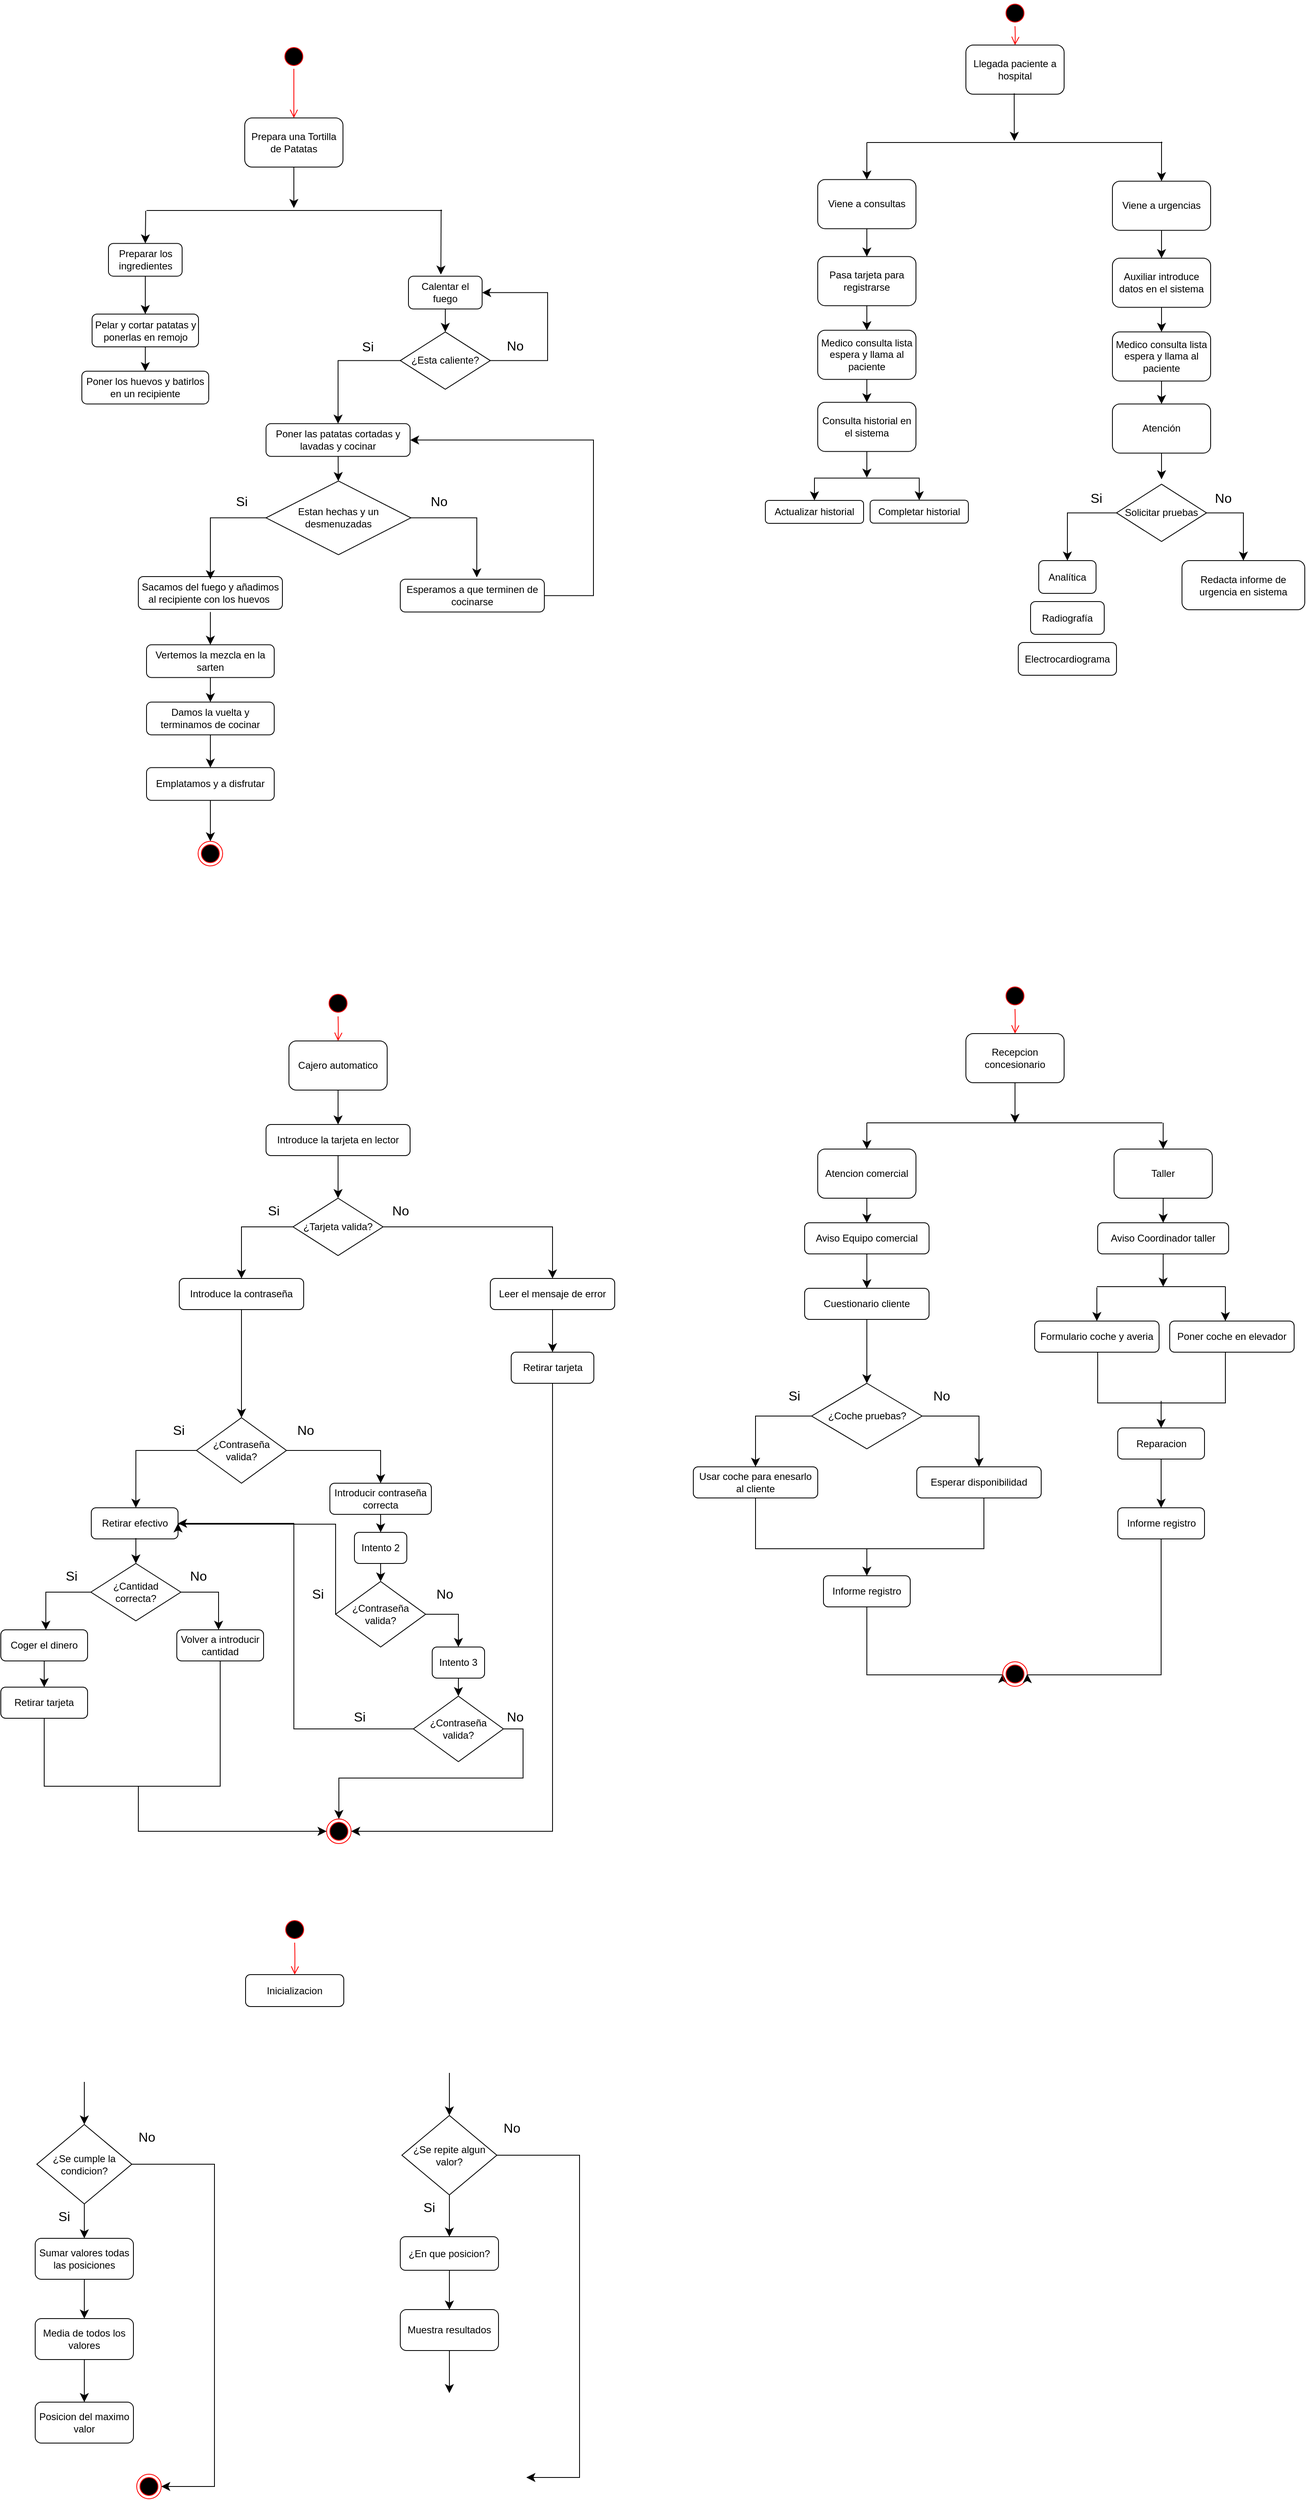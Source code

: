 <mxfile version="24.7.17">
  <diagram name="Página-1" id="w8lG-TLqIfgYihFVz7bA">
    <mxGraphModel dx="1232" dy="1187" grid="1" gridSize="10" guides="1" tooltips="1" connect="1" arrows="1" fold="1" page="1" pageScale="1" pageWidth="827" pageHeight="1169" math="0" shadow="0">
      <root>
        <mxCell id="0" />
        <mxCell id="1" parent="0" />
        <mxCell id="fE98VKk6YG7fGrtI6RAb-1" value="" style="ellipse;html=1;shape=startState;fillColor=#000000;strokeColor=#ff0000;" parent="1" vertex="1">
          <mxGeometry x="345" y="83" width="30" height="30" as="geometry" />
        </mxCell>
        <mxCell id="fE98VKk6YG7fGrtI6RAb-2" value="" style="edgeStyle=orthogonalEdgeStyle;html=1;verticalAlign=bottom;endArrow=open;endSize=8;strokeColor=#ff0000;rounded=0;fontSize=12;curved=1;entryX=0.5;entryY=0;entryDx=0;entryDy=0;" parent="1" source="fE98VKk6YG7fGrtI6RAb-1" target="fE98VKk6YG7fGrtI6RAb-3" edge="1">
          <mxGeometry relative="1" as="geometry">
            <mxPoint x="360" y="173" as="targetPoint" />
          </mxGeometry>
        </mxCell>
        <mxCell id="fE98VKk6YG7fGrtI6RAb-3" value="Prepara una Tortilla de Patatas" style="rounded=1;whiteSpace=wrap;html=1;" parent="1" vertex="1">
          <mxGeometry x="300" y="173" width="120" height="60" as="geometry" />
        </mxCell>
        <mxCell id="fE98VKk6YG7fGrtI6RAb-4" value="" style="endArrow=classic;html=1;rounded=0;fontSize=12;startSize=8;endSize=8;curved=1;exitX=0.5;exitY=1;exitDx=0;exitDy=0;" parent="1" source="fE98VKk6YG7fGrtI6RAb-3" edge="1">
          <mxGeometry width="50" height="50" relative="1" as="geometry">
            <mxPoint x="440" y="413" as="sourcePoint" />
            <mxPoint x="360" y="283" as="targetPoint" />
          </mxGeometry>
        </mxCell>
        <mxCell id="fE98VKk6YG7fGrtI6RAb-6" value="" style="line;strokeWidth=1;fillColor=none;align=left;verticalAlign=middle;spacingTop=-1;spacingLeft=3;spacingRight=3;rotatable=0;labelPosition=right;points=[];portConstraint=eastwest;strokeColor=inherit;" parent="1" vertex="1">
          <mxGeometry x="180" y="282" width="361" height="8" as="geometry" />
        </mxCell>
        <mxCell id="fE98VKk6YG7fGrtI6RAb-7" value="" style="endArrow=classic;html=1;rounded=0;fontSize=12;startSize=8;endSize=8;curved=1;entryX=0.5;entryY=0;entryDx=0;entryDy=0;" parent="1" edge="1" target="fE98VKk6YG7fGrtI6RAb-9">
          <mxGeometry width="50" height="50" relative="1" as="geometry">
            <mxPoint x="179" y="286.5" as="sourcePoint" />
            <mxPoint x="25.5" y="455.5" as="targetPoint" />
          </mxGeometry>
        </mxCell>
        <mxCell id="fE98VKk6YG7fGrtI6RAb-8" value="" style="endArrow=classic;html=1;rounded=0;fontSize=12;startSize=8;endSize=8;curved=1;entryX=0.44;entryY=-0.05;entryDx=0;entryDy=0;entryPerimeter=0;exitX=0.997;exitY=0.375;exitDx=0;exitDy=0;exitPerimeter=0;" parent="1" source="fE98VKk6YG7fGrtI6RAb-6" target="fE98VKk6YG7fGrtI6RAb-10" edge="1">
          <mxGeometry width="50" height="50" relative="1" as="geometry">
            <mxPoint x="580" y="290" as="sourcePoint" />
            <mxPoint x="316" y="416.29" as="targetPoint" />
          </mxGeometry>
        </mxCell>
        <mxCell id="fE98VKk6YG7fGrtI6RAb-9" value="Preparar los ingredientes" style="rounded=1;whiteSpace=wrap;html=1;" parent="1" vertex="1">
          <mxGeometry x="133.5" y="326.21" width="90" height="40" as="geometry" />
        </mxCell>
        <mxCell id="fE98VKk6YG7fGrtI6RAb-15" value="" style="edgeStyle=none;curved=1;rounded=0;orthogonalLoop=1;jettySize=auto;html=1;fontSize=12;startSize=8;endSize=8;entryX=0.5;entryY=0;entryDx=0;entryDy=0;" parent="1" source="fE98VKk6YG7fGrtI6RAb-10" target="fE98VKk6YG7fGrtI6RAb-11" edge="1">
          <mxGeometry relative="1" as="geometry" />
        </mxCell>
        <mxCell id="fE98VKk6YG7fGrtI6RAb-10" value="Calentar el fuego" style="rounded=1;whiteSpace=wrap;html=1;" parent="1" vertex="1">
          <mxGeometry x="500" y="366.29" width="90" height="40" as="geometry" />
        </mxCell>
        <mxCell id="fE98VKk6YG7fGrtI6RAb-11" value="¿Esta caliente?" style="rhombus;whiteSpace=wrap;html=1;" parent="1" vertex="1">
          <mxGeometry x="490" y="434.29" width="110" height="70" as="geometry" />
        </mxCell>
        <mxCell id="fE98VKk6YG7fGrtI6RAb-12" value="Pelar y cortar patatas y ponerlas en remojo" style="rounded=1;whiteSpace=wrap;html=1;" parent="1" vertex="1">
          <mxGeometry x="113.5" y="412.5" width="130" height="40" as="geometry" />
        </mxCell>
        <mxCell id="fE98VKk6YG7fGrtI6RAb-13" value="Poner los huevos y batirlos en un recipiente" style="rounded=1;whiteSpace=wrap;html=1;" parent="1" vertex="1">
          <mxGeometry x="101" y="482.21" width="155" height="40" as="geometry" />
        </mxCell>
        <mxCell id="fE98VKk6YG7fGrtI6RAb-17" value="" style="edgeStyle=segmentEdgeStyle;endArrow=classic;html=1;curved=0;rounded=0;endSize=8;startSize=8;fontSize=12;exitX=0;exitY=0.5;exitDx=0;exitDy=0;entryX=0.5;entryY=0;entryDx=0;entryDy=0;" parent="1" source="fE98VKk6YG7fGrtI6RAb-11" target="fE98VKk6YG7fGrtI6RAb-22" edge="1">
          <mxGeometry width="50" height="50" relative="1" as="geometry">
            <mxPoint x="476" y="476.29" as="sourcePoint" />
            <mxPoint x="416" y="536.29" as="targetPoint" />
          </mxGeometry>
        </mxCell>
        <mxCell id="fE98VKk6YG7fGrtI6RAb-18" value="" style="edgeStyle=segmentEdgeStyle;endArrow=classic;html=1;curved=0;rounded=0;endSize=8;startSize=8;fontSize=12;exitX=1;exitY=0.5;exitDx=0;exitDy=0;entryX=1;entryY=0.5;entryDx=0;entryDy=0;" parent="1" source="fE98VKk6YG7fGrtI6RAb-11" edge="1" target="fE98VKk6YG7fGrtI6RAb-10">
          <mxGeometry width="50" height="50" relative="1" as="geometry">
            <mxPoint x="500" y="479.29" as="sourcePoint" />
            <mxPoint x="676" y="536.29" as="targetPoint" />
            <Array as="points">
              <mxPoint x="670" y="469" />
              <mxPoint x="670" y="386" />
            </Array>
          </mxGeometry>
        </mxCell>
        <mxCell id="fE98VKk6YG7fGrtI6RAb-20" value="Si" style="text;html=1;align=center;verticalAlign=middle;resizable=0;points=[];autosize=1;strokeColor=none;fillColor=none;fontSize=16;" parent="1" vertex="1">
          <mxGeometry x="430" y="437.29" width="40" height="30" as="geometry" />
        </mxCell>
        <mxCell id="fE98VKk6YG7fGrtI6RAb-21" value="No" style="text;html=1;align=center;verticalAlign=middle;resizable=0;points=[];autosize=1;strokeColor=none;fillColor=none;fontSize=16;" parent="1" vertex="1">
          <mxGeometry x="610" y="436.29" width="40" height="30" as="geometry" />
        </mxCell>
        <mxCell id="fE98VKk6YG7fGrtI6RAb-24" value="" style="edgeStyle=none;curved=1;rounded=0;orthogonalLoop=1;jettySize=auto;html=1;fontSize=12;startSize=8;endSize=8;" parent="1" source="fE98VKk6YG7fGrtI6RAb-22" target="fE98VKk6YG7fGrtI6RAb-23" edge="1">
          <mxGeometry relative="1" as="geometry" />
        </mxCell>
        <mxCell id="fE98VKk6YG7fGrtI6RAb-22" value="Poner las patatas cortadas y lavadas y cocinar" style="rounded=1;whiteSpace=wrap;html=1;" parent="1" vertex="1">
          <mxGeometry x="326" y="546.29" width="176" height="40" as="geometry" />
        </mxCell>
        <mxCell id="fE98VKk6YG7fGrtI6RAb-23" value="Estan hechas y un desmenuzadas" style="rhombus;whiteSpace=wrap;html=1;" parent="1" vertex="1">
          <mxGeometry x="326" y="616.29" width="177" height="90" as="geometry" />
        </mxCell>
        <mxCell id="fE98VKk6YG7fGrtI6RAb-25" value="Sacamos del fuego y añadimos al recipiente con los huevos&amp;nbsp;" style="rounded=1;whiteSpace=wrap;html=1;" parent="1" vertex="1">
          <mxGeometry x="170" y="733" width="176" height="40" as="geometry" />
        </mxCell>
        <mxCell id="fE98VKk6YG7fGrtI6RAb-27" value="" style="edgeStyle=segmentEdgeStyle;endArrow=classic;html=1;curved=0;rounded=0;endSize=8;startSize=8;fontSize=12;exitX=0;exitY=0.5;exitDx=0;exitDy=0;entryX=0.5;entryY=0;entryDx=0;entryDy=0;" parent="1" source="fE98VKk6YG7fGrtI6RAb-23" edge="1">
          <mxGeometry width="50" height="50" relative="1" as="geometry">
            <mxPoint x="327" y="669.29" as="sourcePoint" />
            <mxPoint x="258" y="736.29" as="targetPoint" />
          </mxGeometry>
        </mxCell>
        <mxCell id="fE98VKk6YG7fGrtI6RAb-28" value="Si" style="text;html=1;align=center;verticalAlign=middle;resizable=0;points=[];autosize=1;strokeColor=none;fillColor=none;fontSize=16;" parent="1" vertex="1">
          <mxGeometry x="276" y="626.29" width="40" height="30" as="geometry" />
        </mxCell>
        <mxCell id="fE98VKk6YG7fGrtI6RAb-29" value="" style="edgeStyle=segmentEdgeStyle;endArrow=classic;html=1;curved=0;rounded=0;endSize=8;startSize=8;fontSize=12;exitX=1;exitY=0.5;exitDx=0;exitDy=0;entryX=0.531;entryY=-0.057;entryDx=0;entryDy=0;entryPerimeter=0;" parent="1" source="fE98VKk6YG7fGrtI6RAb-23" target="fE98VKk6YG7fGrtI6RAb-31" edge="1">
          <mxGeometry width="50" height="50" relative="1" as="geometry">
            <mxPoint x="507" y="659.29" as="sourcePoint" />
            <mxPoint x="583" y="726.29" as="targetPoint" />
          </mxGeometry>
        </mxCell>
        <mxCell id="fE98VKk6YG7fGrtI6RAb-30" value="No" style="text;html=1;align=center;verticalAlign=middle;resizable=0;points=[];autosize=1;strokeColor=none;fillColor=none;fontSize=16;" parent="1" vertex="1">
          <mxGeometry x="517" y="626.29" width="40" height="30" as="geometry" />
        </mxCell>
        <mxCell id="fE98VKk6YG7fGrtI6RAb-31" value="Esperamos a que terminen de cocinarse" style="rounded=1;whiteSpace=wrap;html=1;" parent="1" vertex="1">
          <mxGeometry x="490" y="736.29" width="176" height="40" as="geometry" />
        </mxCell>
        <mxCell id="fE98VKk6YG7fGrtI6RAb-32" value="" style="edgeStyle=segmentEdgeStyle;endArrow=classic;html=1;curved=0;rounded=0;endSize=8;startSize=8;fontSize=12;exitX=1;exitY=0.5;exitDx=0;exitDy=0;entryX=1;entryY=0.5;entryDx=0;entryDy=0;" parent="1" source="fE98VKk6YG7fGrtI6RAb-31" target="fE98VKk6YG7fGrtI6RAb-22" edge="1">
          <mxGeometry width="50" height="50" relative="1" as="geometry">
            <mxPoint x="513" y="671.29" as="sourcePoint" />
            <mxPoint x="593" y="744.29" as="targetPoint" />
            <Array as="points">
              <mxPoint x="726" y="756.29" />
              <mxPoint x="726" y="566.29" />
            </Array>
          </mxGeometry>
        </mxCell>
        <mxCell id="fE98VKk6YG7fGrtI6RAb-33" value="Vertemos la mezcla en la sarten" style="rounded=1;whiteSpace=wrap;html=1;" parent="1" vertex="1">
          <mxGeometry x="180" y="816.29" width="156" height="40" as="geometry" />
        </mxCell>
        <mxCell id="fE98VKk6YG7fGrtI6RAb-34" value="" style="edgeStyle=none;curved=1;rounded=0;orthogonalLoop=1;jettySize=auto;html=1;fontSize=12;startSize=8;endSize=8;exitX=0.5;exitY=1;exitDx=0;exitDy=0;entryX=0.5;entryY=0;entryDx=0;entryDy=0;" parent="1" target="fE98VKk6YG7fGrtI6RAb-33" edge="1">
          <mxGeometry relative="1" as="geometry">
            <mxPoint x="258" y="776.29" as="sourcePoint" />
            <mxPoint x="424" y="626.29" as="targetPoint" />
          </mxGeometry>
        </mxCell>
        <mxCell id="fE98VKk6YG7fGrtI6RAb-35" value="Damos la vuelta y terminamos de cocinar" style="rounded=1;whiteSpace=wrap;html=1;" parent="1" vertex="1">
          <mxGeometry x="180" y="886.29" width="156" height="40" as="geometry" />
        </mxCell>
        <mxCell id="fE98VKk6YG7fGrtI6RAb-36" value="" style="edgeStyle=none;curved=1;rounded=0;orthogonalLoop=1;jettySize=auto;html=1;fontSize=12;startSize=8;endSize=8;exitX=0.5;exitY=1;exitDx=0;exitDy=0;entryX=0.5;entryY=0;entryDx=0;entryDy=0;" parent="1" source="fE98VKk6YG7fGrtI6RAb-33" target="fE98VKk6YG7fGrtI6RAb-35" edge="1">
          <mxGeometry relative="1" as="geometry">
            <mxPoint x="258" y="886.29" as="sourcePoint" />
            <mxPoint x="424" y="736.29" as="targetPoint" />
          </mxGeometry>
        </mxCell>
        <mxCell id="fE98VKk6YG7fGrtI6RAb-37" value="Emplatamos y a disfrutar" style="rounded=1;whiteSpace=wrap;html=1;" parent="1" vertex="1">
          <mxGeometry x="180" y="966.29" width="156" height="40" as="geometry" />
        </mxCell>
        <mxCell id="fE98VKk6YG7fGrtI6RAb-38" value="" style="edgeStyle=none;curved=1;rounded=0;orthogonalLoop=1;jettySize=auto;html=1;fontSize=12;startSize=8;endSize=8;exitX=0.5;exitY=1;exitDx=0;exitDy=0;entryX=0.5;entryY=0;entryDx=0;entryDy=0;" parent="1" source="fE98VKk6YG7fGrtI6RAb-35" target="fE98VKk6YG7fGrtI6RAb-37" edge="1">
          <mxGeometry relative="1" as="geometry">
            <mxPoint x="258" y="967.29" as="sourcePoint" />
            <mxPoint x="424" y="817.29" as="targetPoint" />
          </mxGeometry>
        </mxCell>
        <mxCell id="fE98VKk6YG7fGrtI6RAb-39" value="" style="ellipse;html=1;shape=endState;fillColor=#000000;strokeColor=#ff0000;" parent="1" vertex="1">
          <mxGeometry x="243" y="1056.29" width="30" height="30" as="geometry" />
        </mxCell>
        <mxCell id="fE98VKk6YG7fGrtI6RAb-40" value="" style="edgeStyle=none;curved=1;rounded=0;orthogonalLoop=1;jettySize=auto;html=1;fontSize=12;startSize=8;endSize=8;exitX=0.5;exitY=1;exitDx=0;exitDy=0;" parent="1" source="fE98VKk6YG7fGrtI6RAb-37" target="fE98VKk6YG7fGrtI6RAb-39" edge="1">
          <mxGeometry relative="1" as="geometry">
            <mxPoint x="268" y="936.29" as="sourcePoint" />
            <mxPoint x="268" y="976.29" as="targetPoint" />
          </mxGeometry>
        </mxCell>
        <mxCell id="fE98VKk6YG7fGrtI6RAb-45" value="" style="ellipse;html=1;shape=startState;fillColor=#000000;strokeColor=#ff0000;" parent="1" vertex="1">
          <mxGeometry x="1226" y="30" width="30" height="30" as="geometry" />
        </mxCell>
        <mxCell id="fE98VKk6YG7fGrtI6RAb-46" value="" style="edgeStyle=orthogonalEdgeStyle;html=1;verticalAlign=bottom;endArrow=open;endSize=8;strokeColor=#ff0000;rounded=0;fontSize=12;curved=1;entryX=0.5;entryY=0;entryDx=0;entryDy=0;" parent="1" target="fE98VKk6YG7fGrtI6RAb-47" edge="1">
          <mxGeometry relative="1" as="geometry">
            <mxPoint x="1241" y="121" as="targetPoint" />
            <mxPoint x="1241" y="61" as="sourcePoint" />
          </mxGeometry>
        </mxCell>
        <mxCell id="fE98VKk6YG7fGrtI6RAb-47" value="Llegada paciente a hospital" style="rounded=1;whiteSpace=wrap;html=1;" parent="1" vertex="1">
          <mxGeometry x="1181" y="84" width="120" height="60" as="geometry" />
        </mxCell>
        <mxCell id="fE98VKk6YG7fGrtI6RAb-48" value="" style="endArrow=classic;html=1;rounded=0;fontSize=12;startSize=8;endSize=8;curved=1;exitX=0.5;exitY=1;exitDx=0;exitDy=0;entryX=0.5;entryY=0;entryDx=0;entryDy=0;" parent="1" source="fE98VKk6YG7fGrtI6RAb-60" target="fE98VKk6YG7fGrtI6RAb-49" edge="1">
          <mxGeometry width="50" height="50" relative="1" as="geometry">
            <mxPoint x="1060" y="315.21" as="sourcePoint" />
            <mxPoint x="1060" y="365.21" as="targetPoint" />
          </mxGeometry>
        </mxCell>
        <mxCell id="fE98VKk6YG7fGrtI6RAb-49" value="Pasa tarjeta para registrarse" style="rounded=1;whiteSpace=wrap;html=1;" parent="1" vertex="1">
          <mxGeometry x="1000" y="342.21" width="120" height="60" as="geometry" />
        </mxCell>
        <mxCell id="fE98VKk6YG7fGrtI6RAb-50" value="" style="endArrow=classic;html=1;rounded=0;fontSize=12;startSize=8;endSize=8;curved=1;exitX=0.5;exitY=1;exitDx=0;exitDy=0;entryX=0.5;entryY=0;entryDx=0;entryDy=0;" parent="1" source="fE98VKk6YG7fGrtI6RAb-49" target="fE98VKk6YG7fGrtI6RAb-51" edge="1">
          <mxGeometry width="50" height="50" relative="1" as="geometry">
            <mxPoint x="1060" y="425.21" as="sourcePoint" />
            <mxPoint x="1060" y="475.21" as="targetPoint" />
          </mxGeometry>
        </mxCell>
        <mxCell id="fE98VKk6YG7fGrtI6RAb-51" value="Medico consulta lista espera y llama al paciente" style="rounded=1;whiteSpace=wrap;html=1;" parent="1" vertex="1">
          <mxGeometry x="1000" y="432.21" width="120" height="60" as="geometry" />
        </mxCell>
        <mxCell id="fE98VKk6YG7fGrtI6RAb-52" value="" style="endArrow=classic;html=1;rounded=0;fontSize=12;startSize=8;endSize=8;curved=1;entryX=0.5;entryY=0;entryDx=0;entryDy=0;" parent="1" source="fE98VKk6YG7fGrtI6RAb-51" target="fE98VKk6YG7fGrtI6RAb-53" edge="1">
          <mxGeometry width="50" height="50" relative="1" as="geometry">
            <mxPoint x="1060" y="525.21" as="sourcePoint" />
            <mxPoint x="1060" y="575.21" as="targetPoint" />
          </mxGeometry>
        </mxCell>
        <mxCell id="fE98VKk6YG7fGrtI6RAb-53" value="Consulta historial en el sistema" style="rounded=1;whiteSpace=wrap;html=1;" parent="1" vertex="1">
          <mxGeometry x="1000" y="520.21" width="120" height="60" as="geometry" />
        </mxCell>
        <mxCell id="fE98VKk6YG7fGrtI6RAb-54" value="" style="line;strokeWidth=1;fillColor=none;align=left;verticalAlign=middle;spacingTop=-1;spacingLeft=3;spacingRight=3;rotatable=0;labelPosition=right;points=[];portConstraint=eastwest;strokeColor=inherit;" parent="1" vertex="1">
          <mxGeometry x="995.5" y="608.71" width="129" height="8" as="geometry" />
        </mxCell>
        <mxCell id="fE98VKk6YG7fGrtI6RAb-55" value="" style="endArrow=classic;html=1;rounded=0;fontSize=12;startSize=8;endSize=8;curved=1;entryX=0.5;entryY=0;entryDx=0;entryDy=0;" parent="1" target="fE98VKk6YG7fGrtI6RAb-58" edge="1">
          <mxGeometry width="50" height="50" relative="1" as="geometry">
            <mxPoint x="1124" y="613.21" as="sourcePoint" />
            <mxPoint x="1098" y="637.71" as="targetPoint" />
          </mxGeometry>
        </mxCell>
        <mxCell id="fE98VKk6YG7fGrtI6RAb-56" value="" style="endArrow=classic;html=1;rounded=0;fontSize=12;startSize=8;endSize=8;curved=1;entryX=0.5;entryY=0;entryDx=0;entryDy=0;" parent="1" target="fE98VKk6YG7fGrtI6RAb-57" edge="1">
          <mxGeometry width="50" height="50" relative="1" as="geometry">
            <mxPoint x="996" y="613.21" as="sourcePoint" />
            <mxPoint x="1000" y="638" as="targetPoint" />
          </mxGeometry>
        </mxCell>
        <mxCell id="fE98VKk6YG7fGrtI6RAb-57" value="Actualizar historial" style="rounded=1;whiteSpace=wrap;html=1;" parent="1" vertex="1">
          <mxGeometry x="936" y="640" width="120" height="28" as="geometry" />
        </mxCell>
        <mxCell id="fE98VKk6YG7fGrtI6RAb-58" value="Completar historial" style="rounded=1;whiteSpace=wrap;html=1;" parent="1" vertex="1">
          <mxGeometry x="1064" y="639.71" width="120" height="28" as="geometry" />
        </mxCell>
        <mxCell id="fE98VKk6YG7fGrtI6RAb-59" value="" style="endArrow=classic;html=1;rounded=0;fontSize=12;startSize=8;endSize=8;curved=1;exitX=0.5;exitY=1;exitDx=0;exitDy=0;" parent="1" source="fE98VKk6YG7fGrtI6RAb-53" edge="1">
          <mxGeometry width="50" height="50" relative="1" as="geometry">
            <mxPoint x="1070" y="502.21" as="sourcePoint" />
            <mxPoint x="1060" y="612.21" as="targetPoint" />
          </mxGeometry>
        </mxCell>
        <mxCell id="fE98VKk6YG7fGrtI6RAb-60" value="Viene a consultas" style="rounded=1;whiteSpace=wrap;html=1;" parent="1" vertex="1">
          <mxGeometry x="1000" y="248.21" width="120" height="60" as="geometry" />
        </mxCell>
        <mxCell id="fE98VKk6YG7fGrtI6RAb-61" value="" style="endArrow=classic;html=1;rounded=0;fontSize=12;startSize=8;endSize=8;curved=1;exitX=0.5;exitY=1;exitDx=0;exitDy=0;entryX=0.5;entryY=0;entryDx=0;entryDy=0;" parent="1" source="fE98VKk6YG7fGrtI6RAb-73" target="fE98VKk6YG7fGrtI6RAb-62" edge="1">
          <mxGeometry width="50" height="50" relative="1" as="geometry">
            <mxPoint x="1420" y="317.21" as="sourcePoint" />
            <mxPoint x="1420" y="367.21" as="targetPoint" />
          </mxGeometry>
        </mxCell>
        <mxCell id="fE98VKk6YG7fGrtI6RAb-62" value="Auxiliar introduce datos en el sistema" style="rounded=1;whiteSpace=wrap;html=1;" parent="1" vertex="1">
          <mxGeometry x="1360" y="344.21" width="120" height="60" as="geometry" />
        </mxCell>
        <mxCell id="fE98VKk6YG7fGrtI6RAb-63" value="" style="endArrow=classic;html=1;rounded=0;fontSize=12;startSize=8;endSize=8;curved=1;exitX=0.5;exitY=1;exitDx=0;exitDy=0;entryX=0.5;entryY=0;entryDx=0;entryDy=0;" parent="1" source="fE98VKk6YG7fGrtI6RAb-62" target="fE98VKk6YG7fGrtI6RAb-64" edge="1">
          <mxGeometry width="50" height="50" relative="1" as="geometry">
            <mxPoint x="1420" y="427.21" as="sourcePoint" />
            <mxPoint x="1420" y="477.21" as="targetPoint" />
          </mxGeometry>
        </mxCell>
        <mxCell id="fE98VKk6YG7fGrtI6RAb-64" value="Medico consulta lista espera y llama al paciente" style="rounded=1;whiteSpace=wrap;html=1;" parent="1" vertex="1">
          <mxGeometry x="1360" y="434.21" width="120" height="60" as="geometry" />
        </mxCell>
        <mxCell id="fE98VKk6YG7fGrtI6RAb-65" value="" style="endArrow=classic;html=1;rounded=0;fontSize=12;startSize=8;endSize=8;curved=1;entryX=0.5;entryY=0;entryDx=0;entryDy=0;" parent="1" source="fE98VKk6YG7fGrtI6RAb-64" target="fE98VKk6YG7fGrtI6RAb-66" edge="1">
          <mxGeometry width="50" height="50" relative="1" as="geometry">
            <mxPoint x="1420" y="527.21" as="sourcePoint" />
            <mxPoint x="1420" y="577.21" as="targetPoint" />
          </mxGeometry>
        </mxCell>
        <mxCell id="fE98VKk6YG7fGrtI6RAb-66" value="Atención" style="rounded=1;whiteSpace=wrap;html=1;" parent="1" vertex="1">
          <mxGeometry x="1360" y="522.21" width="120" height="60" as="geometry" />
        </mxCell>
        <mxCell id="fE98VKk6YG7fGrtI6RAb-72" value="" style="endArrow=classic;html=1;rounded=0;fontSize=12;startSize=8;endSize=8;curved=1;exitX=0.5;exitY=1;exitDx=0;exitDy=0;" parent="1" source="fE98VKk6YG7fGrtI6RAb-66" edge="1">
          <mxGeometry width="50" height="50" relative="1" as="geometry">
            <mxPoint x="1430" y="504.21" as="sourcePoint" />
            <mxPoint x="1420" y="614.21" as="targetPoint" />
          </mxGeometry>
        </mxCell>
        <mxCell id="fE98VKk6YG7fGrtI6RAb-73" value="Viene a urgencias" style="rounded=1;whiteSpace=wrap;html=1;" parent="1" vertex="1">
          <mxGeometry x="1360" y="250.21" width="120" height="60" as="geometry" />
        </mxCell>
        <mxCell id="fE98VKk6YG7fGrtI6RAb-74" value="Solicitar pruebas" style="rhombus;whiteSpace=wrap;html=1;" parent="1" vertex="1">
          <mxGeometry x="1365" y="620.21" width="110" height="70" as="geometry" />
        </mxCell>
        <mxCell id="fE98VKk6YG7fGrtI6RAb-75" value="" style="edgeStyle=segmentEdgeStyle;endArrow=classic;html=1;curved=0;rounded=0;endSize=8;startSize=8;fontSize=12;exitX=0;exitY=0.5;exitDx=0;exitDy=0;entryX=0.5;entryY=0;entryDx=0;entryDy=0;" parent="1" source="fE98VKk6YG7fGrtI6RAb-74" target="fE98VKk6YG7fGrtI6RAb-79" edge="1">
          <mxGeometry width="50" height="50" relative="1" as="geometry">
            <mxPoint x="1351" y="662.21" as="sourcePoint" />
            <mxPoint x="1289" y="732.21" as="targetPoint" />
          </mxGeometry>
        </mxCell>
        <mxCell id="fE98VKk6YG7fGrtI6RAb-76" value="" style="edgeStyle=segmentEdgeStyle;endArrow=classic;html=1;curved=0;rounded=0;endSize=8;startSize=8;fontSize=12;exitX=1;exitY=0.5;exitDx=0;exitDy=0;entryX=0.5;entryY=0;entryDx=0;entryDy=0;" parent="1" source="fE98VKk6YG7fGrtI6RAb-74" target="fE98VKk6YG7fGrtI6RAb-83" edge="1">
          <mxGeometry width="50" height="50" relative="1" as="geometry">
            <mxPoint x="1375" y="665.21" as="sourcePoint" />
            <mxPoint x="1551" y="722.21" as="targetPoint" />
          </mxGeometry>
        </mxCell>
        <mxCell id="fE98VKk6YG7fGrtI6RAb-77" value="Si" style="text;html=1;align=center;verticalAlign=middle;resizable=0;points=[];autosize=1;strokeColor=none;fillColor=none;fontSize=16;" parent="1" vertex="1">
          <mxGeometry x="1320" y="622.21" width="40" height="30" as="geometry" />
        </mxCell>
        <mxCell id="fE98VKk6YG7fGrtI6RAb-78" value="No" style="text;html=1;align=center;verticalAlign=middle;resizable=0;points=[];autosize=1;strokeColor=none;fillColor=none;fontSize=16;" parent="1" vertex="1">
          <mxGeometry x="1475" y="622.21" width="40" height="30" as="geometry" />
        </mxCell>
        <mxCell id="fE98VKk6YG7fGrtI6RAb-79" value="Analítica" style="rounded=1;whiteSpace=wrap;html=1;" parent="1" vertex="1">
          <mxGeometry x="1270" y="713.5" width="70" height="40" as="geometry" />
        </mxCell>
        <mxCell id="fE98VKk6YG7fGrtI6RAb-81" value="Radiografía" style="rounded=1;whiteSpace=wrap;html=1;" parent="1" vertex="1">
          <mxGeometry x="1260" y="763.5" width="90" height="40" as="geometry" />
        </mxCell>
        <mxCell id="fE98VKk6YG7fGrtI6RAb-82" value="Electrocardiograma" style="rounded=1;whiteSpace=wrap;html=1;" parent="1" vertex="1">
          <mxGeometry x="1245" y="813.5" width="120" height="40" as="geometry" />
        </mxCell>
        <mxCell id="fE98VKk6YG7fGrtI6RAb-83" value="Redacta informe de urgencia en sistema" style="rounded=1;whiteSpace=wrap;html=1;" parent="1" vertex="1">
          <mxGeometry x="1445" y="713.5" width="150" height="60" as="geometry" />
        </mxCell>
        <mxCell id="WgT97Q6PvhYeRFhY-W2l-2" value="" style="endArrow=classic;html=1;rounded=0;fontSize=12;startSize=8;endSize=8;curved=1;exitX=0.5;exitY=1;exitDx=0;exitDy=0;entryX=0.5;entryY=0;entryDx=0;entryDy=0;" edge="1" parent="1" source="fE98VKk6YG7fGrtI6RAb-9" target="fE98VKk6YG7fGrtI6RAb-12">
          <mxGeometry width="50" height="50" relative="1" as="geometry">
            <mxPoint x="288.5" y="216.21" as="sourcePoint" />
            <mxPoint x="288.5" y="266.21" as="targetPoint" />
          </mxGeometry>
        </mxCell>
        <mxCell id="WgT97Q6PvhYeRFhY-W2l-3" value="" style="endArrow=classic;html=1;rounded=0;fontSize=12;startSize=8;endSize=8;curved=1;exitX=0.5;exitY=1;exitDx=0;exitDy=0;entryX=0.5;entryY=0;entryDx=0;entryDy=0;" edge="1" parent="1" source="fE98VKk6YG7fGrtI6RAb-12" target="fE98VKk6YG7fGrtI6RAb-13">
          <mxGeometry width="50" height="50" relative="1" as="geometry">
            <mxPoint x="298.5" y="226.21" as="sourcePoint" />
            <mxPoint x="298.5" y="276.21" as="targetPoint" />
          </mxGeometry>
        </mxCell>
        <mxCell id="WgT97Q6PvhYeRFhY-W2l-4" value="" style="line;strokeWidth=1;fillColor=none;align=left;verticalAlign=middle;spacingTop=-1;spacingLeft=3;spacingRight=3;rotatable=0;labelPosition=right;points=[];portConstraint=eastwest;strokeColor=inherit;" vertex="1" parent="1">
          <mxGeometry x="1060" y="199" width="361" height="8" as="geometry" />
        </mxCell>
        <mxCell id="WgT97Q6PvhYeRFhY-W2l-5" value="" style="endArrow=classic;html=1;rounded=0;fontSize=12;startSize=8;endSize=8;curved=1;exitX=0.5;exitY=1;exitDx=0;exitDy=0;entryX=0.499;entryY=0.25;entryDx=0;entryDy=0;entryPerimeter=0;" edge="1" parent="1" target="WgT97Q6PvhYeRFhY-W2l-4">
          <mxGeometry width="50" height="50" relative="1" as="geometry">
            <mxPoint x="1240" y="143" as="sourcePoint" />
            <mxPoint x="1340" y="170" as="targetPoint" />
          </mxGeometry>
        </mxCell>
        <mxCell id="WgT97Q6PvhYeRFhY-W2l-6" value="" style="endArrow=classic;html=1;rounded=0;fontSize=12;startSize=8;endSize=8;curved=1;entryX=0.5;entryY=0;entryDx=0;entryDy=0;" edge="1" parent="1" target="fE98VKk6YG7fGrtI6RAb-60">
          <mxGeometry width="50" height="50" relative="1" as="geometry">
            <mxPoint x="1060" y="203" as="sourcePoint" />
            <mxPoint x="1005" y="233" as="targetPoint" />
          </mxGeometry>
        </mxCell>
        <mxCell id="WgT97Q6PvhYeRFhY-W2l-7" value="" style="endArrow=classic;html=1;rounded=0;fontSize=12;startSize=8;endSize=8;curved=1;entryX=0.5;entryY=0;entryDx=0;entryDy=0;" edge="1" parent="1" target="fE98VKk6YG7fGrtI6RAb-73">
          <mxGeometry width="50" height="50" relative="1" as="geometry">
            <mxPoint x="1420" y="202" as="sourcePoint" />
            <mxPoint x="1425" y="250.21" as="targetPoint" />
          </mxGeometry>
        </mxCell>
        <mxCell id="WgT97Q6PvhYeRFhY-W2l-8" value="" style="ellipse;html=1;shape=startState;fillColor=#000000;strokeColor=#ff0000;" vertex="1" parent="1">
          <mxGeometry x="399" y="1239" width="30" height="30" as="geometry" />
        </mxCell>
        <mxCell id="WgT97Q6PvhYeRFhY-W2l-9" value="" style="edgeStyle=orthogonalEdgeStyle;html=1;verticalAlign=bottom;endArrow=open;endSize=8;strokeColor=#ff0000;rounded=0;fontSize=12;curved=1;entryX=0.5;entryY=0;entryDx=0;entryDy=0;" edge="1" parent="1" target="WgT97Q6PvhYeRFhY-W2l-10">
          <mxGeometry relative="1" as="geometry">
            <mxPoint x="414" y="1293" as="targetPoint" />
            <mxPoint x="414" y="1270" as="sourcePoint" />
          </mxGeometry>
        </mxCell>
        <mxCell id="WgT97Q6PvhYeRFhY-W2l-10" value="Cajero automatico" style="rounded=1;whiteSpace=wrap;html=1;" vertex="1" parent="1">
          <mxGeometry x="354" y="1300" width="120" height="60" as="geometry" />
        </mxCell>
        <mxCell id="WgT97Q6PvhYeRFhY-W2l-11" value="" style="endArrow=classic;html=1;rounded=0;fontSize=12;startSize=8;endSize=8;curved=1;exitX=0.5;exitY=1;exitDx=0;exitDy=0;entryX=0.5;entryY=0;entryDx=0;entryDy=0;" edge="1" parent="1" source="WgT97Q6PvhYeRFhY-W2l-10" target="WgT97Q6PvhYeRFhY-W2l-12">
          <mxGeometry width="50" height="50" relative="1" as="geometry">
            <mxPoint x="413" y="1560" as="sourcePoint" />
            <mxPoint x="414" y="1440" as="targetPoint" />
          </mxGeometry>
        </mxCell>
        <mxCell id="WgT97Q6PvhYeRFhY-W2l-12" value="Introduce la tarjeta en lector" style="rounded=1;whiteSpace=wrap;html=1;" vertex="1" parent="1">
          <mxGeometry x="326" y="1402" width="176" height="38" as="geometry" />
        </mxCell>
        <mxCell id="WgT97Q6PvhYeRFhY-W2l-13" value="¿Tarjeta valida?" style="rhombus;whiteSpace=wrap;html=1;" vertex="1" parent="1">
          <mxGeometry x="359" y="1492" width="110" height="70" as="geometry" />
        </mxCell>
        <mxCell id="WgT97Q6PvhYeRFhY-W2l-14" value="" style="edgeStyle=segmentEdgeStyle;endArrow=classic;html=1;curved=0;rounded=0;endSize=8;startSize=8;fontSize=12;exitX=0;exitY=0.5;exitDx=0;exitDy=0;entryX=0.5;entryY=0;entryDx=0;entryDy=0;" edge="1" parent="1" source="WgT97Q6PvhYeRFhY-W2l-13" target="WgT97Q6PvhYeRFhY-W2l-22">
          <mxGeometry width="50" height="50" relative="1" as="geometry">
            <mxPoint x="346" y="1532" as="sourcePoint" />
            <mxPoint x="300" y="1583.79" as="targetPoint" />
          </mxGeometry>
        </mxCell>
        <mxCell id="WgT97Q6PvhYeRFhY-W2l-15" value="" style="edgeStyle=segmentEdgeStyle;endArrow=classic;html=1;curved=0;rounded=0;endSize=8;startSize=8;fontSize=12;exitX=1;exitY=0.5;exitDx=0;exitDy=0;entryX=0.5;entryY=0;entryDx=0;entryDy=0;" edge="1" parent="1" source="WgT97Q6PvhYeRFhY-W2l-13" target="WgT97Q6PvhYeRFhY-W2l-19">
          <mxGeometry width="50" height="50" relative="1" as="geometry">
            <mxPoint x="370" y="1535" as="sourcePoint" />
            <mxPoint x="515" y="1583.79" as="targetPoint" />
          </mxGeometry>
        </mxCell>
        <mxCell id="WgT97Q6PvhYeRFhY-W2l-16" value="Si" style="text;html=1;align=center;verticalAlign=middle;resizable=0;points=[];autosize=1;strokeColor=none;fillColor=none;fontSize=16;" vertex="1" parent="1">
          <mxGeometry x="315" y="1492" width="40" height="30" as="geometry" />
        </mxCell>
        <mxCell id="WgT97Q6PvhYeRFhY-W2l-17" value="No" style="text;html=1;align=center;verticalAlign=middle;resizable=0;points=[];autosize=1;strokeColor=none;fillColor=none;fontSize=16;" vertex="1" parent="1">
          <mxGeometry x="470" y="1492" width="40" height="30" as="geometry" />
        </mxCell>
        <mxCell id="WgT97Q6PvhYeRFhY-W2l-18" value="" style="endArrow=classic;html=1;rounded=0;fontSize=12;startSize=8;endSize=8;curved=1;entryX=0.5;entryY=0;entryDx=0;entryDy=0;exitX=0.5;exitY=1;exitDx=0;exitDy=0;" edge="1" parent="1" source="WgT97Q6PvhYeRFhY-W2l-12" target="WgT97Q6PvhYeRFhY-W2l-13">
          <mxGeometry width="50" height="50" relative="1" as="geometry">
            <mxPoint x="650" y="1370" as="sourcePoint" />
            <mxPoint x="424" y="1412" as="targetPoint" />
          </mxGeometry>
        </mxCell>
        <mxCell id="WgT97Q6PvhYeRFhY-W2l-19" value="Leer el mensaje de error" style="rounded=1;whiteSpace=wrap;html=1;" vertex="1" parent="1">
          <mxGeometry x="600" y="1590" width="152" height="38" as="geometry" />
        </mxCell>
        <mxCell id="WgT97Q6PvhYeRFhY-W2l-20" value="Retirar tarjeta" style="rounded=1;whiteSpace=wrap;html=1;" vertex="1" parent="1">
          <mxGeometry x="625.5" y="1680" width="101" height="38" as="geometry" />
        </mxCell>
        <mxCell id="WgT97Q6PvhYeRFhY-W2l-21" value="" style="ellipse;html=1;shape=endState;fillColor=#000000;strokeColor=#ff0000;" vertex="1" parent="1">
          <mxGeometry x="400" y="2250" width="30" height="30" as="geometry" />
        </mxCell>
        <mxCell id="WgT97Q6PvhYeRFhY-W2l-22" value="Introduce la contraseña" style="rounded=1;whiteSpace=wrap;html=1;" vertex="1" parent="1">
          <mxGeometry x="220" y="1590" width="152" height="38" as="geometry" />
        </mxCell>
        <mxCell id="WgT97Q6PvhYeRFhY-W2l-23" value="¿Contraseña valida?" style="rhombus;whiteSpace=wrap;html=1;" vertex="1" parent="1">
          <mxGeometry x="241" y="1760" width="110" height="80" as="geometry" />
        </mxCell>
        <mxCell id="WgT97Q6PvhYeRFhY-W2l-24" value="" style="edgeStyle=segmentEdgeStyle;endArrow=classic;html=1;curved=0;rounded=0;endSize=8;startSize=8;fontSize=12;entryX=0.514;entryY=0;entryDx=0;entryDy=0;entryPerimeter=0;exitX=0;exitY=0.5;exitDx=0;exitDy=0;" edge="1" parent="1" source="WgT97Q6PvhYeRFhY-W2l-23" target="WgT97Q6PvhYeRFhY-W2l-29">
          <mxGeometry width="50" height="50" relative="1" as="geometry">
            <mxPoint x="210" y="1840" as="sourcePoint" />
            <mxPoint x="167" y="1858" as="targetPoint" />
          </mxGeometry>
        </mxCell>
        <mxCell id="WgT97Q6PvhYeRFhY-W2l-25" value="" style="edgeStyle=segmentEdgeStyle;endArrow=classic;html=1;curved=0;rounded=0;endSize=8;startSize=8;fontSize=12;exitX=1;exitY=0.5;exitDx=0;exitDy=0;entryX=0.5;entryY=0;entryDx=0;entryDy=0;" edge="1" parent="1" source="WgT97Q6PvhYeRFhY-W2l-23" target="WgT97Q6PvhYeRFhY-W2l-41">
          <mxGeometry width="50" height="50" relative="1" as="geometry">
            <mxPoint x="338" y="1800" as="sourcePoint" />
            <mxPoint x="386" y="1851.79" as="targetPoint" />
          </mxGeometry>
        </mxCell>
        <mxCell id="WgT97Q6PvhYeRFhY-W2l-26" value="Si" style="text;html=1;align=center;verticalAlign=middle;resizable=0;points=[];autosize=1;strokeColor=none;fillColor=none;fontSize=16;" vertex="1" parent="1">
          <mxGeometry x="199" y="1760" width="40" height="30" as="geometry" />
        </mxCell>
        <mxCell id="WgT97Q6PvhYeRFhY-W2l-27" value="No" style="text;html=1;align=center;verticalAlign=middle;resizable=0;points=[];autosize=1;strokeColor=none;fillColor=none;fontSize=16;" vertex="1" parent="1">
          <mxGeometry x="354" y="1760" width="40" height="30" as="geometry" />
        </mxCell>
        <mxCell id="WgT97Q6PvhYeRFhY-W2l-28" value="" style="endArrow=classic;html=1;rounded=0;fontSize=12;startSize=8;endSize=8;curved=1;entryX=0.5;entryY=0;entryDx=0;entryDy=0;exitX=0.5;exitY=1;exitDx=0;exitDy=0;" edge="1" parent="1" target="WgT97Q6PvhYeRFhY-W2l-23" source="WgT97Q6PvhYeRFhY-W2l-22">
          <mxGeometry width="50" height="50" relative="1" as="geometry">
            <mxPoint x="300" y="1640" as="sourcePoint" />
            <mxPoint x="308" y="1652" as="targetPoint" />
          </mxGeometry>
        </mxCell>
        <mxCell id="WgT97Q6PvhYeRFhY-W2l-29" value="Retirar efectivo" style="rounded=1;whiteSpace=wrap;html=1;" vertex="1" parent="1">
          <mxGeometry x="112.5" y="1870" width="106" height="38" as="geometry" />
        </mxCell>
        <mxCell id="WgT97Q6PvhYeRFhY-W2l-30" value="¿Cantidad correcta?" style="rhombus;whiteSpace=wrap;html=1;" vertex="1" parent="1">
          <mxGeometry x="112" y="1938" width="110" height="70" as="geometry" />
        </mxCell>
        <mxCell id="WgT97Q6PvhYeRFhY-W2l-31" value="" style="edgeStyle=segmentEdgeStyle;endArrow=classic;html=1;curved=0;rounded=0;endSize=8;startSize=8;fontSize=12;exitX=0;exitY=0.5;exitDx=0;exitDy=0;" edge="1" parent="1" source="WgT97Q6PvhYeRFhY-W2l-30">
          <mxGeometry width="50" height="50" relative="1" as="geometry">
            <mxPoint x="99" y="1978" as="sourcePoint" />
            <mxPoint x="57" y="2019" as="targetPoint" />
          </mxGeometry>
        </mxCell>
        <mxCell id="WgT97Q6PvhYeRFhY-W2l-32" value="" style="edgeStyle=segmentEdgeStyle;endArrow=classic;html=1;curved=0;rounded=0;endSize=8;startSize=8;fontSize=12;exitX=1;exitY=0.5;exitDx=0;exitDy=0;" edge="1" parent="1" source="WgT97Q6PvhYeRFhY-W2l-30">
          <mxGeometry width="50" height="50" relative="1" as="geometry">
            <mxPoint x="123" y="1981" as="sourcePoint" />
            <mxPoint x="268" y="2019" as="targetPoint" />
          </mxGeometry>
        </mxCell>
        <mxCell id="WgT97Q6PvhYeRFhY-W2l-33" value="Si" style="text;html=1;align=center;verticalAlign=middle;resizable=0;points=[];autosize=1;strokeColor=none;fillColor=none;fontSize=16;" vertex="1" parent="1">
          <mxGeometry x="68" y="1938" width="40" height="30" as="geometry" />
        </mxCell>
        <mxCell id="WgT97Q6PvhYeRFhY-W2l-34" value="No" style="text;html=1;align=center;verticalAlign=middle;resizable=0;points=[];autosize=1;strokeColor=none;fillColor=none;fontSize=16;" vertex="1" parent="1">
          <mxGeometry x="223" y="1938" width="40" height="30" as="geometry" />
        </mxCell>
        <mxCell id="WgT97Q6PvhYeRFhY-W2l-35" value="" style="endArrow=classic;html=1;rounded=0;fontSize=12;startSize=8;endSize=8;curved=1;entryX=0.5;entryY=0;entryDx=0;entryDy=0;exitX=0.5;exitY=1;exitDx=0;exitDy=0;" edge="1" parent="1" target="WgT97Q6PvhYeRFhY-W2l-30">
          <mxGeometry width="50" height="50" relative="1" as="geometry">
            <mxPoint x="167" y="1907" as="sourcePoint" />
            <mxPoint x="177" y="1879" as="targetPoint" />
          </mxGeometry>
        </mxCell>
        <mxCell id="WgT97Q6PvhYeRFhY-W2l-36" value="Coger el dinero" style="rounded=1;whiteSpace=wrap;html=1;" vertex="1" parent="1">
          <mxGeometry x="2" y="2019" width="106" height="38" as="geometry" />
        </mxCell>
        <mxCell id="WgT97Q6PvhYeRFhY-W2l-37" value="Retirar tarjeta" style="rounded=1;whiteSpace=wrap;html=1;" vertex="1" parent="1">
          <mxGeometry x="2" y="2089" width="106" height="38" as="geometry" />
        </mxCell>
        <mxCell id="WgT97Q6PvhYeRFhY-W2l-38" value="Volver a introducir cantidad" style="rounded=1;whiteSpace=wrap;html=1;" vertex="1" parent="1">
          <mxGeometry x="217" y="2019" width="106" height="38" as="geometry" />
        </mxCell>
        <mxCell id="WgT97Q6PvhYeRFhY-W2l-40" value="" style="endArrow=classic;html=1;rounded=0;fontSize=12;startSize=8;endSize=8;curved=1;entryX=0.5;entryY=0;entryDx=0;entryDy=0;exitX=0.5;exitY=1;exitDx=0;exitDy=0;" edge="1" parent="1" source="WgT97Q6PvhYeRFhY-W2l-36" target="WgT97Q6PvhYeRFhY-W2l-37">
          <mxGeometry width="50" height="50" relative="1" as="geometry">
            <mxPoint x="177" y="1896" as="sourcePoint" />
            <mxPoint x="177" y="1948" as="targetPoint" />
          </mxGeometry>
        </mxCell>
        <mxCell id="WgT97Q6PvhYeRFhY-W2l-41" value="Introducir contraseña correcta" style="rounded=1;whiteSpace=wrap;html=1;" vertex="1" parent="1">
          <mxGeometry x="404" y="1840" width="124" height="38" as="geometry" />
        </mxCell>
        <mxCell id="WgT97Q6PvhYeRFhY-W2l-42" value="" style="endArrow=classic;html=1;rounded=0;fontSize=12;startSize=8;endSize=8;curved=1;entryX=0.5;entryY=0;entryDx=0;entryDy=0;exitX=0.5;exitY=1;exitDx=0;exitDy=0;" edge="1" parent="1" source="WgT97Q6PvhYeRFhY-W2l-19" target="WgT97Q6PvhYeRFhY-W2l-20">
          <mxGeometry width="50" height="50" relative="1" as="geometry">
            <mxPoint x="424" y="1450" as="sourcePoint" />
            <mxPoint x="424" y="1502" as="targetPoint" />
          </mxGeometry>
        </mxCell>
        <mxCell id="WgT97Q6PvhYeRFhY-W2l-43" value="" style="edgeStyle=segmentEdgeStyle;endArrow=classic;html=1;curved=0;rounded=0;endSize=8;startSize=8;fontSize=12;exitX=0.5;exitY=1;exitDx=0;exitDy=0;entryX=1;entryY=0.5;entryDx=0;entryDy=0;" edge="1" parent="1" source="WgT97Q6PvhYeRFhY-W2l-20" target="WgT97Q6PvhYeRFhY-W2l-21">
          <mxGeometry width="50" height="50" relative="1" as="geometry">
            <mxPoint x="361" y="1810" as="sourcePoint" />
            <mxPoint x="510" y="2270" as="targetPoint" />
            <Array as="points">
              <mxPoint x="676" y="2265" />
            </Array>
          </mxGeometry>
        </mxCell>
        <mxCell id="WgT97Q6PvhYeRFhY-W2l-46" value="Intento 2" style="rounded=1;whiteSpace=wrap;html=1;" vertex="1" parent="1">
          <mxGeometry x="434" y="1900" width="64" height="38" as="geometry" />
        </mxCell>
        <mxCell id="WgT97Q6PvhYeRFhY-W2l-48" value="Intento 3" style="rounded=1;whiteSpace=wrap;html=1;" vertex="1" parent="1">
          <mxGeometry x="529" y="2040" width="64" height="38" as="geometry" />
        </mxCell>
        <mxCell id="WgT97Q6PvhYeRFhY-W2l-49" value="" style="endArrow=classic;html=1;rounded=0;fontSize=12;startSize=8;endSize=8;curved=1;entryX=0.5;entryY=0;entryDx=0;entryDy=0;exitX=0.5;exitY=1;exitDx=0;exitDy=0;" edge="1" parent="1" source="WgT97Q6PvhYeRFhY-W2l-41" target="WgT97Q6PvhYeRFhY-W2l-46">
          <mxGeometry width="50" height="50" relative="1" as="geometry">
            <mxPoint x="673" y="1638" as="sourcePoint" />
            <mxPoint x="673" y="1690" as="targetPoint" />
          </mxGeometry>
        </mxCell>
        <mxCell id="WgT97Q6PvhYeRFhY-W2l-57" value="" style="edgeStyle=segmentEdgeStyle;endArrow=none;html=1;curved=0;rounded=0;endSize=8;startSize=8;fontSize=12;exitX=0.5;exitY=1;exitDx=0;exitDy=0;endFill=0;" edge="1" parent="1" source="WgT97Q6PvhYeRFhY-W2l-37">
          <mxGeometry width="50" height="50" relative="1" as="geometry">
            <mxPoint x="122" y="1983" as="sourcePoint" />
            <mxPoint x="157" y="2210" as="targetPoint" />
            <Array as="points">
              <mxPoint x="55" y="2210" />
            </Array>
          </mxGeometry>
        </mxCell>
        <mxCell id="WgT97Q6PvhYeRFhY-W2l-59" value="" style="edgeStyle=segmentEdgeStyle;endArrow=none;html=1;curved=0;rounded=0;endSize=8;startSize=8;fontSize=12;exitX=0.5;exitY=1;exitDx=0;exitDy=0;endFill=0;" edge="1" parent="1" source="WgT97Q6PvhYeRFhY-W2l-38">
          <mxGeometry width="50" height="50" relative="1" as="geometry">
            <mxPoint x="132" y="1993" as="sourcePoint" />
            <mxPoint x="147" y="2210" as="targetPoint" />
            <Array as="points">
              <mxPoint x="270" y="2210" />
            </Array>
          </mxGeometry>
        </mxCell>
        <mxCell id="WgT97Q6PvhYeRFhY-W2l-60" value="" style="endArrow=classic;html=1;rounded=0;fontSize=12;startSize=8;endSize=8;entryX=0;entryY=0.5;entryDx=0;entryDy=0;edgeStyle=orthogonalEdgeStyle;" edge="1" parent="1" target="WgT97Q6PvhYeRFhY-W2l-21">
          <mxGeometry width="50" height="50" relative="1" as="geometry">
            <mxPoint x="170" y="2210" as="sourcePoint" />
            <mxPoint x="686" y="1690" as="targetPoint" />
            <Array as="points">
              <mxPoint x="170" y="2265" />
            </Array>
          </mxGeometry>
        </mxCell>
        <mxCell id="WgT97Q6PvhYeRFhY-W2l-61" value="¿Contraseña valida?" style="rhombus;whiteSpace=wrap;html=1;" vertex="1" parent="1">
          <mxGeometry x="411" y="1960" width="110" height="80" as="geometry" />
        </mxCell>
        <mxCell id="WgT97Q6PvhYeRFhY-W2l-62" value="" style="endArrow=classic;html=1;rounded=0;fontSize=12;startSize=8;endSize=8;curved=1;entryX=0.5;entryY=0;entryDx=0;entryDy=0;exitX=0.5;exitY=1;exitDx=0;exitDy=0;" edge="1" parent="1" source="WgT97Q6PvhYeRFhY-W2l-46" target="WgT97Q6PvhYeRFhY-W2l-61">
          <mxGeometry width="50" height="50" relative="1" as="geometry">
            <mxPoint x="756.5" y="2090" as="sourcePoint" />
            <mxPoint x="756" y="2118" as="targetPoint" />
          </mxGeometry>
        </mxCell>
        <mxCell id="WgT97Q6PvhYeRFhY-W2l-63" value="" style="edgeStyle=segmentEdgeStyle;endArrow=classic;html=1;curved=0;rounded=0;endSize=8;startSize=8;fontSize=12;exitX=0;exitY=0.5;exitDx=0;exitDy=0;entryX=1;entryY=0.5;entryDx=0;entryDy=0;" edge="1" parent="1" target="WgT97Q6PvhYeRFhY-W2l-29">
          <mxGeometry width="50" height="50" relative="1" as="geometry">
            <mxPoint x="411" y="2000" as="sourcePoint" />
            <mxPoint x="350" y="2070" as="targetPoint" />
            <Array as="points">
              <mxPoint x="411" y="1890" />
            </Array>
          </mxGeometry>
        </mxCell>
        <mxCell id="WgT97Q6PvhYeRFhY-W2l-64" value="Si" style="text;html=1;align=center;verticalAlign=middle;resizable=0;points=[];autosize=1;strokeColor=none;fillColor=none;fontSize=16;" vertex="1" parent="1">
          <mxGeometry x="369" y="1960" width="40" height="30" as="geometry" />
        </mxCell>
        <mxCell id="WgT97Q6PvhYeRFhY-W2l-65" value="" style="edgeStyle=segmentEdgeStyle;endArrow=classic;html=1;curved=0;rounded=0;endSize=8;startSize=8;fontSize=12;exitX=1;exitY=0.5;exitDx=0;exitDy=0;entryX=0.5;entryY=0;entryDx=0;entryDy=0;" edge="1" parent="1" target="WgT97Q6PvhYeRFhY-W2l-48">
          <mxGeometry width="50" height="50" relative="1" as="geometry">
            <mxPoint x="521" y="2000" as="sourcePoint" />
            <mxPoint x="607" y="1980" as="targetPoint" />
          </mxGeometry>
        </mxCell>
        <mxCell id="WgT97Q6PvhYeRFhY-W2l-66" value="No" style="text;html=1;align=center;verticalAlign=middle;resizable=0;points=[];autosize=1;strokeColor=none;fillColor=none;fontSize=16;" vertex="1" parent="1">
          <mxGeometry x="524" y="1960" width="40" height="30" as="geometry" />
        </mxCell>
        <mxCell id="WgT97Q6PvhYeRFhY-W2l-67" value="" style="edgeStyle=segmentEdgeStyle;endArrow=classic;html=1;curved=0;rounded=0;endSize=8;startSize=8;fontSize=12;entryX=0.5;entryY=0;entryDx=0;entryDy=0;exitX=1;exitY=0.5;exitDx=0;exitDy=0;" edge="1" parent="1" source="WgT97Q6PvhYeRFhY-W2l-73" target="WgT97Q6PvhYeRFhY-W2l-21">
          <mxGeometry width="50" height="50" relative="1" as="geometry">
            <mxPoint x="620" y="1980" as="sourcePoint" />
            <mxPoint x="633" y="2099" as="targetPoint" />
            <Array as="points">
              <mxPoint x="640" y="2140" />
              <mxPoint x="640" y="2200" />
              <mxPoint x="415" y="2200" />
            </Array>
          </mxGeometry>
        </mxCell>
        <mxCell id="WgT97Q6PvhYeRFhY-W2l-68" value="No" style="text;html=1;align=center;verticalAlign=middle;resizable=0;points=[];autosize=1;strokeColor=none;fillColor=none;fontSize=16;" vertex="1" parent="1">
          <mxGeometry x="610" y="2110" width="40" height="30" as="geometry" />
        </mxCell>
        <mxCell id="WgT97Q6PvhYeRFhY-W2l-71" value="" style="edgeStyle=segmentEdgeStyle;endArrow=classic;html=1;curved=0;rounded=0;endSize=8;startSize=8;fontSize=12;exitX=0;exitY=0.5;exitDx=0;exitDy=0;entryX=1;entryY=0.5;entryDx=0;entryDy=0;" edge="1" parent="1" source="WgT97Q6PvhYeRFhY-W2l-73" target="WgT97Q6PvhYeRFhY-W2l-29">
          <mxGeometry width="50" height="50" relative="1" as="geometry">
            <mxPoint x="500" y="2065" as="sourcePoint" />
            <mxPoint x="410" y="1940" as="targetPoint" />
            <Array as="points">
              <mxPoint x="360" y="2140" />
              <mxPoint x="360" y="1889" />
            </Array>
          </mxGeometry>
        </mxCell>
        <mxCell id="WgT97Q6PvhYeRFhY-W2l-72" value="Si" style="text;html=1;align=center;verticalAlign=middle;resizable=0;points=[];autosize=1;strokeColor=none;fillColor=none;fontSize=16;" vertex="1" parent="1">
          <mxGeometry x="420" y="2110" width="40" height="30" as="geometry" />
        </mxCell>
        <mxCell id="WgT97Q6PvhYeRFhY-W2l-73" value="¿Contraseña valida?" style="rhombus;whiteSpace=wrap;html=1;" vertex="1" parent="1">
          <mxGeometry x="506" y="2100" width="110" height="80" as="geometry" />
        </mxCell>
        <mxCell id="WgT97Q6PvhYeRFhY-W2l-74" value="" style="endArrow=classic;html=1;rounded=0;fontSize=12;startSize=8;endSize=8;curved=1;exitX=0.5;exitY=1;exitDx=0;exitDy=0;" edge="1" parent="1" source="WgT97Q6PvhYeRFhY-W2l-48" target="WgT97Q6PvhYeRFhY-W2l-73">
          <mxGeometry width="50" height="50" relative="1" as="geometry">
            <mxPoint x="476" y="1948" as="sourcePoint" />
            <mxPoint x="476" y="1970" as="targetPoint" />
          </mxGeometry>
        </mxCell>
        <mxCell id="WgT97Q6PvhYeRFhY-W2l-76" value="" style="ellipse;html=1;shape=startState;fillColor=#000000;strokeColor=#ff0000;" vertex="1" parent="1">
          <mxGeometry x="1226" y="1230" width="30" height="30" as="geometry" />
        </mxCell>
        <mxCell id="WgT97Q6PvhYeRFhY-W2l-77" value="" style="edgeStyle=orthogonalEdgeStyle;html=1;verticalAlign=bottom;endArrow=open;endSize=8;strokeColor=#ff0000;rounded=0;fontSize=12;curved=1;entryX=0.5;entryY=0;entryDx=0;entryDy=0;" edge="1" parent="1" target="WgT97Q6PvhYeRFhY-W2l-78">
          <mxGeometry relative="1" as="geometry">
            <mxPoint x="1241" y="1284" as="targetPoint" />
            <mxPoint x="1241" y="1261" as="sourcePoint" />
          </mxGeometry>
        </mxCell>
        <mxCell id="WgT97Q6PvhYeRFhY-W2l-78" value="Recepcion concesionario" style="rounded=1;whiteSpace=wrap;html=1;" vertex="1" parent="1">
          <mxGeometry x="1181" y="1291" width="120" height="60" as="geometry" />
        </mxCell>
        <mxCell id="WgT97Q6PvhYeRFhY-W2l-79" value="" style="line;strokeWidth=1;fillColor=none;align=left;verticalAlign=middle;spacingTop=-1;spacingLeft=3;spacingRight=3;rotatable=0;labelPosition=right;points=[];portConstraint=eastwest;strokeColor=inherit;" vertex="1" parent="1">
          <mxGeometry x="1060" y="1396" width="361" height="8" as="geometry" />
        </mxCell>
        <mxCell id="WgT97Q6PvhYeRFhY-W2l-80" value="" style="endArrow=classic;html=1;rounded=0;fontSize=12;startSize=8;endSize=8;curved=1;exitX=0.5;exitY=1;exitDx=0;exitDy=0;" edge="1" parent="1" source="WgT97Q6PvhYeRFhY-W2l-78">
          <mxGeometry width="50" height="50" relative="1" as="geometry">
            <mxPoint x="686" y="1638" as="sourcePoint" />
            <mxPoint x="1241" y="1400" as="targetPoint" />
          </mxGeometry>
        </mxCell>
        <mxCell id="WgT97Q6PvhYeRFhY-W2l-81" value="Atencion comercial" style="rounded=1;whiteSpace=wrap;html=1;" vertex="1" parent="1">
          <mxGeometry x="1000" y="1432" width="120" height="60" as="geometry" />
        </mxCell>
        <mxCell id="WgT97Q6PvhYeRFhY-W2l-82" value="Taller" style="rounded=1;whiteSpace=wrap;html=1;" vertex="1" parent="1">
          <mxGeometry x="1362" y="1432" width="120" height="60" as="geometry" />
        </mxCell>
        <mxCell id="WgT97Q6PvhYeRFhY-W2l-83" value="Aviso Equipo comercial" style="rounded=1;whiteSpace=wrap;html=1;" vertex="1" parent="1">
          <mxGeometry x="984" y="1522" width="152" height="38" as="geometry" />
        </mxCell>
        <mxCell id="WgT97Q6PvhYeRFhY-W2l-84" value="" style="endArrow=classic;html=1;rounded=0;fontSize=12;startSize=8;endSize=8;curved=1;exitX=0.5;exitY=1;exitDx=0;exitDy=0;entryX=0.5;entryY=0;entryDx=0;entryDy=0;" edge="1" parent="1" source="WgT97Q6PvhYeRFhY-W2l-81" target="WgT97Q6PvhYeRFhY-W2l-83">
          <mxGeometry width="50" height="50" relative="1" as="geometry">
            <mxPoint x="1251" y="1361" as="sourcePoint" />
            <mxPoint x="1251" y="1410" as="targetPoint" />
          </mxGeometry>
        </mxCell>
        <mxCell id="WgT97Q6PvhYeRFhY-W2l-85" value="Cuestionario cliente" style="rounded=1;whiteSpace=wrap;html=1;" vertex="1" parent="1">
          <mxGeometry x="984" y="1602" width="152" height="38" as="geometry" />
        </mxCell>
        <mxCell id="WgT97Q6PvhYeRFhY-W2l-86" value="" style="endArrow=classic;html=1;rounded=0;fontSize=12;startSize=8;endSize=8;curved=1;exitX=0.5;exitY=1;exitDx=0;exitDy=0;entryX=0.5;entryY=0;entryDx=0;entryDy=0;" edge="1" parent="1" source="WgT97Q6PvhYeRFhY-W2l-83" target="WgT97Q6PvhYeRFhY-W2l-85">
          <mxGeometry width="50" height="50" relative="1" as="geometry">
            <mxPoint x="1070" y="1502" as="sourcePoint" />
            <mxPoint x="1070" y="1540" as="targetPoint" />
          </mxGeometry>
        </mxCell>
        <mxCell id="WgT97Q6PvhYeRFhY-W2l-89" value="" style="endArrow=classic;html=1;rounded=0;fontSize=12;startSize=8;endSize=8;curved=1;exitX=0.5;exitY=1;exitDx=0;exitDy=0;entryX=0.5;entryY=0;entryDx=0;entryDy=0;" edge="1" parent="1" target="WgT97Q6PvhYeRFhY-W2l-90" source="WgT97Q6PvhYeRFhY-W2l-85">
          <mxGeometry width="50" height="50" relative="1" as="geometry">
            <mxPoint x="1060" y="1670" as="sourcePoint" />
            <mxPoint x="1060" y="1704" as="targetPoint" />
          </mxGeometry>
        </mxCell>
        <mxCell id="WgT97Q6PvhYeRFhY-W2l-90" value="¿Coche pruebas?" style="rhombus;whiteSpace=wrap;html=1;" vertex="1" parent="1">
          <mxGeometry x="992.5" y="1718" width="135" height="80" as="geometry" />
        </mxCell>
        <mxCell id="WgT97Q6PvhYeRFhY-W2l-91" value="" style="edgeStyle=segmentEdgeStyle;endArrow=classic;html=1;curved=0;rounded=0;endSize=8;startSize=8;fontSize=12;exitX=0;exitY=0.5;exitDx=0;exitDy=0;entryX=0.5;entryY=0;entryDx=0;entryDy=0;" edge="1" parent="1" source="WgT97Q6PvhYeRFhY-W2l-90" target="WgT97Q6PvhYeRFhY-W2l-95">
          <mxGeometry width="50" height="50" relative="1" as="geometry">
            <mxPoint x="970" y="1790" as="sourcePoint" />
            <mxPoint x="920" y="1800" as="targetPoint" />
          </mxGeometry>
        </mxCell>
        <mxCell id="WgT97Q6PvhYeRFhY-W2l-92" value="Si" style="text;html=1;align=center;verticalAlign=middle;resizable=0;points=[];autosize=1;strokeColor=none;fillColor=none;fontSize=16;" vertex="1" parent="1">
          <mxGeometry x="950.5" y="1718" width="40" height="30" as="geometry" />
        </mxCell>
        <mxCell id="WgT97Q6PvhYeRFhY-W2l-93" value="" style="edgeStyle=segmentEdgeStyle;endArrow=classic;html=1;curved=0;rounded=0;endSize=8;startSize=8;fontSize=12;entryX=0.5;entryY=0;entryDx=0;entryDy=0;exitX=1;exitY=0.5;exitDx=0;exitDy=0;" edge="1" parent="1" source="WgT97Q6PvhYeRFhY-W2l-90" target="WgT97Q6PvhYeRFhY-W2l-96">
          <mxGeometry width="50" height="50" relative="1" as="geometry">
            <mxPoint x="1160" y="1780" as="sourcePoint" />
            <mxPoint x="1242.5" y="1798" as="targetPoint" />
          </mxGeometry>
        </mxCell>
        <mxCell id="WgT97Q6PvhYeRFhY-W2l-94" value="No" style="text;html=1;align=center;verticalAlign=middle;resizable=0;points=[];autosize=1;strokeColor=none;fillColor=none;fontSize=16;" vertex="1" parent="1">
          <mxGeometry x="1130.5" y="1718" width="40" height="30" as="geometry" />
        </mxCell>
        <mxCell id="WgT97Q6PvhYeRFhY-W2l-95" value="Usar coche para enesarlo al cliente" style="rounded=1;whiteSpace=wrap;html=1;" vertex="1" parent="1">
          <mxGeometry x="848" y="1820" width="152" height="38" as="geometry" />
        </mxCell>
        <mxCell id="WgT97Q6PvhYeRFhY-W2l-96" value="Esperar disponibilidad" style="rounded=1;whiteSpace=wrap;html=1;" vertex="1" parent="1">
          <mxGeometry x="1121" y="1820" width="152" height="38" as="geometry" />
        </mxCell>
        <mxCell id="WgT97Q6PvhYeRFhY-W2l-97" value="" style="edgeStyle=segmentEdgeStyle;endArrow=none;html=1;curved=0;rounded=0;endSize=8;startSize=8;fontSize=12;exitX=0.5;exitY=1;exitDx=0;exitDy=0;endFill=0;" edge="1" parent="1" source="WgT97Q6PvhYeRFhY-W2l-95">
          <mxGeometry width="50" height="50" relative="1" as="geometry">
            <mxPoint x="930" y="1858" as="sourcePoint" />
            <mxPoint x="1090" y="1920" as="targetPoint" />
            <Array as="points">
              <mxPoint x="924" y="1920" />
            </Array>
          </mxGeometry>
        </mxCell>
        <mxCell id="WgT97Q6PvhYeRFhY-W2l-98" value="" style="edgeStyle=segmentEdgeStyle;endArrow=none;html=1;curved=0;rounded=0;endSize=8;startSize=8;fontSize=12;exitX=0.5;exitY=1;exitDx=0;exitDy=0;endFill=0;" edge="1" parent="1" source="WgT97Q6PvhYeRFhY-W2l-96">
          <mxGeometry width="50" height="50" relative="1" as="geometry">
            <mxPoint x="1203" y="1876.5" as="sourcePoint" />
            <mxPoint x="1080" y="1920" as="targetPoint" />
            <Array as="points">
              <mxPoint x="1203" y="1858" />
              <mxPoint x="1203" y="1920" />
              <mxPoint x="1080" y="1920" />
            </Array>
          </mxGeometry>
        </mxCell>
        <mxCell id="WgT97Q6PvhYeRFhY-W2l-99" value="" style="endArrow=classic;html=1;rounded=0;fontSize=12;startSize=8;endSize=8;edgeStyle=orthogonalEdgeStyle;exitX=0.5;exitY=1;exitDx=0;exitDy=0;entryX=0;entryY=0.5;entryDx=0;entryDy=0;" edge="1" parent="1" source="WgT97Q6PvhYeRFhY-W2l-101" target="WgT97Q6PvhYeRFhY-W2l-100">
          <mxGeometry width="50" height="50" relative="1" as="geometry">
            <mxPoint x="1041" y="2046.5" as="sourcePoint" />
            <mxPoint x="1180" y="2080" as="targetPoint" />
            <Array as="points">
              <mxPoint x="1060" y="2074" />
            </Array>
          </mxGeometry>
        </mxCell>
        <mxCell id="WgT97Q6PvhYeRFhY-W2l-100" value="" style="ellipse;html=1;shape=endState;fillColor=#000000;strokeColor=#ff0000;" vertex="1" parent="1">
          <mxGeometry x="1226" y="2058" width="30" height="30" as="geometry" />
        </mxCell>
        <mxCell id="WgT97Q6PvhYeRFhY-W2l-101" value="Informe registro" style="rounded=1;whiteSpace=wrap;html=1;" vertex="1" parent="1">
          <mxGeometry x="1007" y="1953" width="106" height="38" as="geometry" />
        </mxCell>
        <mxCell id="WgT97Q6PvhYeRFhY-W2l-102" value="" style="endArrow=classic;html=1;rounded=0;fontSize=12;startSize=8;endSize=8;curved=1;entryX=0.5;entryY=0;entryDx=0;entryDy=0;" edge="1" parent="1" target="WgT97Q6PvhYeRFhY-W2l-101">
          <mxGeometry width="50" height="50" relative="1" as="geometry">
            <mxPoint x="1060" y="1920" as="sourcePoint" />
            <mxPoint x="1251" y="1833" as="targetPoint" />
          </mxGeometry>
        </mxCell>
        <mxCell id="WgT97Q6PvhYeRFhY-W2l-103" value="Aviso Coordinador taller" style="rounded=1;whiteSpace=wrap;html=1;" vertex="1" parent="1">
          <mxGeometry x="1342" y="1522" width="160" height="38" as="geometry" />
        </mxCell>
        <mxCell id="WgT97Q6PvhYeRFhY-W2l-104" value="" style="endArrow=classic;html=1;rounded=0;fontSize=12;startSize=8;endSize=8;curved=1;entryX=0.5;entryY=0;entryDx=0;entryDy=0;exitX=0.5;exitY=1;exitDx=0;exitDy=0;" edge="1" parent="1" source="WgT97Q6PvhYeRFhY-W2l-82" target="WgT97Q6PvhYeRFhY-W2l-103">
          <mxGeometry width="50" height="50" relative="1" as="geometry">
            <mxPoint x="1422" y="1510" as="sourcePoint" />
            <mxPoint x="1062" y="1540" as="targetPoint" />
          </mxGeometry>
        </mxCell>
        <mxCell id="WgT97Q6PvhYeRFhY-W2l-105" value="Formulario coche y averia" style="rounded=1;whiteSpace=wrap;html=1;" vertex="1" parent="1">
          <mxGeometry x="1265" y="1642" width="152" height="38" as="geometry" />
        </mxCell>
        <mxCell id="WgT97Q6PvhYeRFhY-W2l-106" value="" style="endArrow=classic;html=1;rounded=0;fontSize=12;startSize=8;endSize=8;curved=1;exitX=0.5;exitY=1;exitDx=0;exitDy=0;" edge="1" parent="1" source="WgT97Q6PvhYeRFhY-W2l-103">
          <mxGeometry width="50" height="50" relative="1" as="geometry">
            <mxPoint x="1422" y="1573" as="sourcePoint" />
            <mxPoint x="1422" y="1600" as="targetPoint" />
          </mxGeometry>
        </mxCell>
        <mxCell id="WgT97Q6PvhYeRFhY-W2l-107" value="Poner coche en elevador" style="rounded=1;whiteSpace=wrap;html=1;" vertex="1" parent="1">
          <mxGeometry x="1430" y="1642" width="152" height="38" as="geometry" />
        </mxCell>
        <mxCell id="WgT97Q6PvhYeRFhY-W2l-108" value="" style="endArrow=classic;html=1;rounded=0;fontSize=12;startSize=8;endSize=8;curved=1;entryX=0.5;entryY=0;entryDx=0;entryDy=0;" edge="1" parent="1">
          <mxGeometry width="50" height="50" relative="1" as="geometry">
            <mxPoint x="1498" y="1600" as="sourcePoint" />
            <mxPoint x="1498" y="1642" as="targetPoint" />
          </mxGeometry>
        </mxCell>
        <mxCell id="WgT97Q6PvhYeRFhY-W2l-109" value="" style="endArrow=classic;html=1;rounded=0;fontSize=12;startSize=8;endSize=8;curved=1;entryX=0.5;entryY=0;entryDx=0;entryDy=0;" edge="1" parent="1" target="WgT97Q6PvhYeRFhY-W2l-105">
          <mxGeometry width="50" height="50" relative="1" as="geometry">
            <mxPoint x="1341" y="1601" as="sourcePoint" />
            <mxPoint x="1555" y="1653" as="targetPoint" />
          </mxGeometry>
        </mxCell>
        <mxCell id="WgT97Q6PvhYeRFhY-W2l-110" value="" style="line;strokeWidth=1;fillColor=none;align=left;verticalAlign=middle;spacingTop=-1;spacingLeft=3;spacingRight=3;rotatable=0;labelPosition=right;points=[];portConstraint=eastwest;strokeColor=inherit;" vertex="1" parent="1">
          <mxGeometry x="1341" y="1596" width="157" height="8" as="geometry" />
        </mxCell>
        <mxCell id="WgT97Q6PvhYeRFhY-W2l-114" value="" style="edgeStyle=segmentEdgeStyle;endArrow=none;html=1;curved=0;rounded=0;endSize=8;startSize=8;fontSize=12;exitX=0.5;exitY=1;exitDx=0;exitDy=0;endFill=0;" edge="1" parent="1" source="WgT97Q6PvhYeRFhY-W2l-105">
          <mxGeometry width="50" height="50" relative="1" as="geometry">
            <mxPoint x="1280" y="1680" as="sourcePoint" />
            <mxPoint x="1446" y="1742" as="targetPoint" />
            <Array as="points">
              <mxPoint x="1342" y="1680" />
              <mxPoint x="1342" y="1742" />
            </Array>
          </mxGeometry>
        </mxCell>
        <mxCell id="WgT97Q6PvhYeRFhY-W2l-115" value="" style="edgeStyle=segmentEdgeStyle;endArrow=none;html=1;curved=0;rounded=0;endSize=8;startSize=8;fontSize=12;exitX=0.5;exitY=1;exitDx=0;exitDy=0;endFill=0;" edge="1" parent="1">
          <mxGeometry width="50" height="50" relative="1" as="geometry">
            <mxPoint x="1498" y="1680" as="sourcePoint" />
            <mxPoint x="1436" y="1742" as="targetPoint" />
            <Array as="points">
              <mxPoint x="1498" y="1742" />
            </Array>
          </mxGeometry>
        </mxCell>
        <mxCell id="WgT97Q6PvhYeRFhY-W2l-116" value="Reparacion" style="rounded=1;whiteSpace=wrap;html=1;" vertex="1" parent="1">
          <mxGeometry x="1366.5" y="1772.5" width="106" height="38" as="geometry" />
        </mxCell>
        <mxCell id="WgT97Q6PvhYeRFhY-W2l-117" value="" style="endArrow=classic;html=1;rounded=0;fontSize=12;startSize=8;endSize=8;curved=1;entryX=0.5;entryY=0;entryDx=0;entryDy=0;" edge="1" parent="1" target="WgT97Q6PvhYeRFhY-W2l-116">
          <mxGeometry width="50" height="50" relative="1" as="geometry">
            <mxPoint x="1419.5" y="1739.5" as="sourcePoint" />
            <mxPoint x="1610.5" y="1652.5" as="targetPoint" />
          </mxGeometry>
        </mxCell>
        <mxCell id="WgT97Q6PvhYeRFhY-W2l-120" value="" style="endArrow=classic;html=1;rounded=0;fontSize=12;startSize=8;endSize=8;edgeStyle=orthogonalEdgeStyle;exitX=0.5;exitY=1;exitDx=0;exitDy=0;entryX=1;entryY=0.5;entryDx=0;entryDy=0;" edge="1" parent="1" source="WgT97Q6PvhYeRFhY-W2l-121" target="WgT97Q6PvhYeRFhY-W2l-100">
          <mxGeometry width="50" height="50" relative="1" as="geometry">
            <mxPoint x="1404" y="1966.5" as="sourcePoint" />
            <mxPoint x="1589" y="1994" as="targetPoint" />
            <Array as="points">
              <mxPoint x="1420" y="2074" />
            </Array>
          </mxGeometry>
        </mxCell>
        <mxCell id="WgT97Q6PvhYeRFhY-W2l-121" value="Informe registro" style="rounded=1;whiteSpace=wrap;html=1;" vertex="1" parent="1">
          <mxGeometry x="1366.5" y="1870" width="106" height="38" as="geometry" />
        </mxCell>
        <mxCell id="WgT97Q6PvhYeRFhY-W2l-122" value="" style="endArrow=classic;html=1;rounded=0;fontSize=12;startSize=8;endSize=8;curved=1;entryX=0.5;entryY=0;entryDx=0;entryDy=0;exitX=0.5;exitY=1;exitDx=0;exitDy=0;" edge="1" parent="1" target="WgT97Q6PvhYeRFhY-W2l-121" source="WgT97Q6PvhYeRFhY-W2l-116">
          <mxGeometry width="50" height="50" relative="1" as="geometry">
            <mxPoint x="1415" y="1840" as="sourcePoint" />
            <mxPoint x="1606" y="1753" as="targetPoint" />
          </mxGeometry>
        </mxCell>
        <mxCell id="WgT97Q6PvhYeRFhY-W2l-123" value="" style="endArrow=classic;html=1;rounded=0;fontSize=12;startSize=8;endSize=8;curved=1;" edge="1" parent="1" target="WgT97Q6PvhYeRFhY-W2l-81">
          <mxGeometry width="50" height="50" relative="1" as="geometry">
            <mxPoint x="1060" y="1400" as="sourcePoint" />
            <mxPoint x="1056" y="1432" as="targetPoint" />
          </mxGeometry>
        </mxCell>
        <mxCell id="WgT97Q6PvhYeRFhY-W2l-124" value="" style="endArrow=classic;html=1;rounded=0;fontSize=12;startSize=8;endSize=8;curved=1;entryX=0.5;entryY=0;entryDx=0;entryDy=0;" edge="1" parent="1" target="WgT97Q6PvhYeRFhY-W2l-82">
          <mxGeometry width="50" height="50" relative="1" as="geometry">
            <mxPoint x="1422" y="1400" as="sourcePoint" />
            <mxPoint x="1072" y="1622" as="targetPoint" />
          </mxGeometry>
        </mxCell>
        <mxCell id="WgT97Q6PvhYeRFhY-W2l-125" value="" style="ellipse;html=1;shape=startState;fillColor=#000000;strokeColor=#ff0000;" vertex="1" parent="1">
          <mxGeometry x="346" y="2370" width="30" height="30" as="geometry" />
        </mxCell>
        <mxCell id="WgT97Q6PvhYeRFhY-W2l-126" value="" style="edgeStyle=orthogonalEdgeStyle;html=1;verticalAlign=bottom;endArrow=open;endSize=8;strokeColor=#ff0000;rounded=0;fontSize=12;curved=1;entryX=0.5;entryY=0;entryDx=0;entryDy=0;" edge="1" parent="1" target="WgT97Q6PvhYeRFhY-W2l-127">
          <mxGeometry relative="1" as="geometry">
            <mxPoint x="361" y="2424" as="targetPoint" />
            <mxPoint x="361" y="2401" as="sourcePoint" />
          </mxGeometry>
        </mxCell>
        <mxCell id="WgT97Q6PvhYeRFhY-W2l-127" value="Inicializacion" style="rounded=1;whiteSpace=wrap;html=1;" vertex="1" parent="1">
          <mxGeometry x="301" y="2440" width="120" height="39" as="geometry" />
        </mxCell>
        <mxCell id="WgT97Q6PvhYeRFhY-W2l-130" value="¿Se cumple la condicion?" style="rhombus;whiteSpace=wrap;html=1;" vertex="1" parent="1">
          <mxGeometry x="46" y="2623" width="116" height="97" as="geometry" />
        </mxCell>
        <mxCell id="WgT97Q6PvhYeRFhY-W2l-132" value="" style="edgeStyle=segmentEdgeStyle;endArrow=classic;html=1;curved=0;rounded=0;endSize=8;startSize=8;fontSize=12;exitX=1;exitY=0.5;exitDx=0;exitDy=0;entryX=1;entryY=0.5;entryDx=0;entryDy=0;" edge="1" parent="1" source="WgT97Q6PvhYeRFhY-W2l-130" target="WgT97Q6PvhYeRFhY-W2l-144">
          <mxGeometry width="50" height="50" relative="1" as="geometry">
            <mxPoint x="60" y="2666" as="sourcePoint" />
            <mxPoint x="263" y="3070" as="targetPoint" />
            <Array as="points">
              <mxPoint x="263" y="2672" />
              <mxPoint x="263" y="3065" />
            </Array>
          </mxGeometry>
        </mxCell>
        <mxCell id="WgT97Q6PvhYeRFhY-W2l-133" value="Si" style="text;html=1;align=center;verticalAlign=middle;resizable=0;points=[];autosize=1;strokeColor=none;fillColor=none;fontSize=16;" vertex="1" parent="1">
          <mxGeometry x="59" y="2720" width="40" height="30" as="geometry" />
        </mxCell>
        <mxCell id="WgT97Q6PvhYeRFhY-W2l-134" value="No" style="text;html=1;align=center;verticalAlign=middle;resizable=0;points=[];autosize=1;strokeColor=none;fillColor=none;fontSize=16;" vertex="1" parent="1">
          <mxGeometry x="160" y="2623" width="40" height="30" as="geometry" />
        </mxCell>
        <mxCell id="WgT97Q6PvhYeRFhY-W2l-135" value="" style="endArrow=classic;html=1;rounded=0;fontSize=12;startSize=8;endSize=8;curved=1;entryX=0.5;entryY=0;entryDx=0;entryDy=0;exitX=0.5;exitY=1;exitDx=0;exitDy=0;" edge="1" parent="1" target="WgT97Q6PvhYeRFhY-W2l-130">
          <mxGeometry width="50" height="50" relative="1" as="geometry">
            <mxPoint x="104" y="2571" as="sourcePoint" />
            <mxPoint x="114" y="2543" as="targetPoint" />
          </mxGeometry>
        </mxCell>
        <mxCell id="WgT97Q6PvhYeRFhY-W2l-136" value="" style="endArrow=classic;html=1;rounded=0;fontSize=12;startSize=8;endSize=8;curved=1;exitX=0.5;exitY=1;exitDx=0;exitDy=0;entryX=0.5;entryY=0;entryDx=0;entryDy=0;" edge="1" parent="1" source="WgT97Q6PvhYeRFhY-W2l-130" target="WgT97Q6PvhYeRFhY-W2l-137">
          <mxGeometry width="50" height="50" relative="1" as="geometry">
            <mxPoint x="114" y="2581" as="sourcePoint" />
            <mxPoint x="103" y="3050" as="targetPoint" />
          </mxGeometry>
        </mxCell>
        <mxCell id="WgT97Q6PvhYeRFhY-W2l-137" value="Sumar valores todas las posiciones" style="rounded=1;whiteSpace=wrap;html=1;" vertex="1" parent="1">
          <mxGeometry x="44" y="2762" width="120" height="50" as="geometry" />
        </mxCell>
        <mxCell id="WgT97Q6PvhYeRFhY-W2l-138" value="" style="endArrow=classic;html=1;rounded=0;fontSize=12;startSize=8;endSize=8;curved=1;exitX=0.5;exitY=1;exitDx=0;exitDy=0;entryX=0.5;entryY=0;entryDx=0;entryDy=0;" edge="1" parent="1" source="WgT97Q6PvhYeRFhY-W2l-137" target="WgT97Q6PvhYeRFhY-W2l-139">
          <mxGeometry width="50" height="50" relative="1" as="geometry">
            <mxPoint x="114" y="2581" as="sourcePoint" />
            <mxPoint x="104" y="2880" as="targetPoint" />
          </mxGeometry>
        </mxCell>
        <mxCell id="WgT97Q6PvhYeRFhY-W2l-139" value="Media de todos los valores" style="rounded=1;whiteSpace=wrap;html=1;" vertex="1" parent="1">
          <mxGeometry x="44" y="2860" width="120" height="50" as="geometry" />
        </mxCell>
        <mxCell id="WgT97Q6PvhYeRFhY-W2l-140" value="" style="endArrow=classic;html=1;rounded=0;fontSize=12;startSize=8;endSize=8;curved=1;exitX=0.5;exitY=1;exitDx=0;exitDy=0;entryX=0.5;entryY=0;entryDx=0;entryDy=0;" edge="1" parent="1" target="WgT97Q6PvhYeRFhY-W2l-141" source="WgT97Q6PvhYeRFhY-W2l-139">
          <mxGeometry width="50" height="50" relative="1" as="geometry">
            <mxPoint x="104" y="2930" as="sourcePoint" />
            <mxPoint x="104" y="2998" as="targetPoint" />
          </mxGeometry>
        </mxCell>
        <mxCell id="WgT97Q6PvhYeRFhY-W2l-141" value="Posicion del maximo valor" style="rounded=1;whiteSpace=wrap;html=1;" vertex="1" parent="1">
          <mxGeometry x="44" y="2962" width="120" height="50" as="geometry" />
        </mxCell>
        <mxCell id="WgT97Q6PvhYeRFhY-W2l-144" value="" style="ellipse;html=1;shape=endState;fillColor=#000000;strokeColor=#ff0000;" vertex="1" parent="1">
          <mxGeometry x="168" y="3050" width="30" height="30" as="geometry" />
        </mxCell>
        <mxCell id="WgT97Q6PvhYeRFhY-W2l-145" value="¿Se repite algun valor?" style="rhombus;whiteSpace=wrap;html=1;" vertex="1" parent="1">
          <mxGeometry x="492" y="2612" width="116" height="97" as="geometry" />
        </mxCell>
        <mxCell id="WgT97Q6PvhYeRFhY-W2l-146" value="" style="edgeStyle=segmentEdgeStyle;endArrow=classic;html=1;curved=0;rounded=0;endSize=8;startSize=8;fontSize=12;exitX=1;exitY=0.5;exitDx=0;exitDy=0;entryX=1;entryY=0.5;entryDx=0;entryDy=0;" edge="1" parent="1" source="WgT97Q6PvhYeRFhY-W2l-145">
          <mxGeometry width="50" height="50" relative="1" as="geometry">
            <mxPoint x="506" y="2655" as="sourcePoint" />
            <mxPoint x="644" y="3054" as="targetPoint" />
            <Array as="points">
              <mxPoint x="709" y="2661" />
              <mxPoint x="709" y="3054" />
            </Array>
          </mxGeometry>
        </mxCell>
        <mxCell id="WgT97Q6PvhYeRFhY-W2l-147" value="Si" style="text;html=1;align=center;verticalAlign=middle;resizable=0;points=[];autosize=1;strokeColor=none;fillColor=none;fontSize=16;" vertex="1" parent="1">
          <mxGeometry x="505" y="2709" width="40" height="30" as="geometry" />
        </mxCell>
        <mxCell id="WgT97Q6PvhYeRFhY-W2l-148" value="No" style="text;html=1;align=center;verticalAlign=middle;resizable=0;points=[];autosize=1;strokeColor=none;fillColor=none;fontSize=16;" vertex="1" parent="1">
          <mxGeometry x="606" y="2612" width="40" height="30" as="geometry" />
        </mxCell>
        <mxCell id="WgT97Q6PvhYeRFhY-W2l-149" value="" style="endArrow=classic;html=1;rounded=0;fontSize=12;startSize=8;endSize=8;curved=1;entryX=0.5;entryY=0;entryDx=0;entryDy=0;exitX=0.5;exitY=1;exitDx=0;exitDy=0;" edge="1" parent="1" target="WgT97Q6PvhYeRFhY-W2l-145">
          <mxGeometry width="50" height="50" relative="1" as="geometry">
            <mxPoint x="550" y="2560" as="sourcePoint" />
            <mxPoint x="560" y="2532" as="targetPoint" />
          </mxGeometry>
        </mxCell>
        <mxCell id="WgT97Q6PvhYeRFhY-W2l-150" value="" style="endArrow=classic;html=1;rounded=0;fontSize=12;startSize=8;endSize=8;curved=1;exitX=0.5;exitY=1;exitDx=0;exitDy=0;entryX=0.5;entryY=0;entryDx=0;entryDy=0;" edge="1" parent="1" source="WgT97Q6PvhYeRFhY-W2l-145" target="WgT97Q6PvhYeRFhY-W2l-151">
          <mxGeometry width="50" height="50" relative="1" as="geometry">
            <mxPoint x="560" y="2570" as="sourcePoint" />
            <mxPoint x="549" y="3039" as="targetPoint" />
          </mxGeometry>
        </mxCell>
        <mxCell id="WgT97Q6PvhYeRFhY-W2l-151" value="¿En que posicion?" style="rounded=1;whiteSpace=wrap;html=1;" vertex="1" parent="1">
          <mxGeometry x="490" y="2760" width="120" height="41" as="geometry" />
        </mxCell>
        <mxCell id="WgT97Q6PvhYeRFhY-W2l-152" value="" style="endArrow=classic;html=1;rounded=0;fontSize=12;startSize=8;endSize=8;curved=1;exitX=0.5;exitY=1;exitDx=0;exitDy=0;entryX=0.5;entryY=0;entryDx=0;entryDy=0;" edge="1" parent="1" source="WgT97Q6PvhYeRFhY-W2l-151" target="WgT97Q6PvhYeRFhY-W2l-153">
          <mxGeometry width="50" height="50" relative="1" as="geometry">
            <mxPoint x="560" y="2570" as="sourcePoint" />
            <mxPoint x="550" y="2869" as="targetPoint" />
          </mxGeometry>
        </mxCell>
        <mxCell id="WgT97Q6PvhYeRFhY-W2l-153" value="Muestra resultados" style="rounded=1;whiteSpace=wrap;html=1;" vertex="1" parent="1">
          <mxGeometry x="490" y="2849" width="120" height="50" as="geometry" />
        </mxCell>
        <mxCell id="WgT97Q6PvhYeRFhY-W2l-154" value="" style="endArrow=classic;html=1;rounded=0;fontSize=12;startSize=8;endSize=8;curved=1;exitX=0.5;exitY=1;exitDx=0;exitDy=0;entryX=0.5;entryY=0;entryDx=0;entryDy=0;" edge="1" parent="1" source="WgT97Q6PvhYeRFhY-W2l-153">
          <mxGeometry width="50" height="50" relative="1" as="geometry">
            <mxPoint x="550" y="2919" as="sourcePoint" />
            <mxPoint x="550" y="2951" as="targetPoint" />
          </mxGeometry>
        </mxCell>
      </root>
    </mxGraphModel>
  </diagram>
</mxfile>
